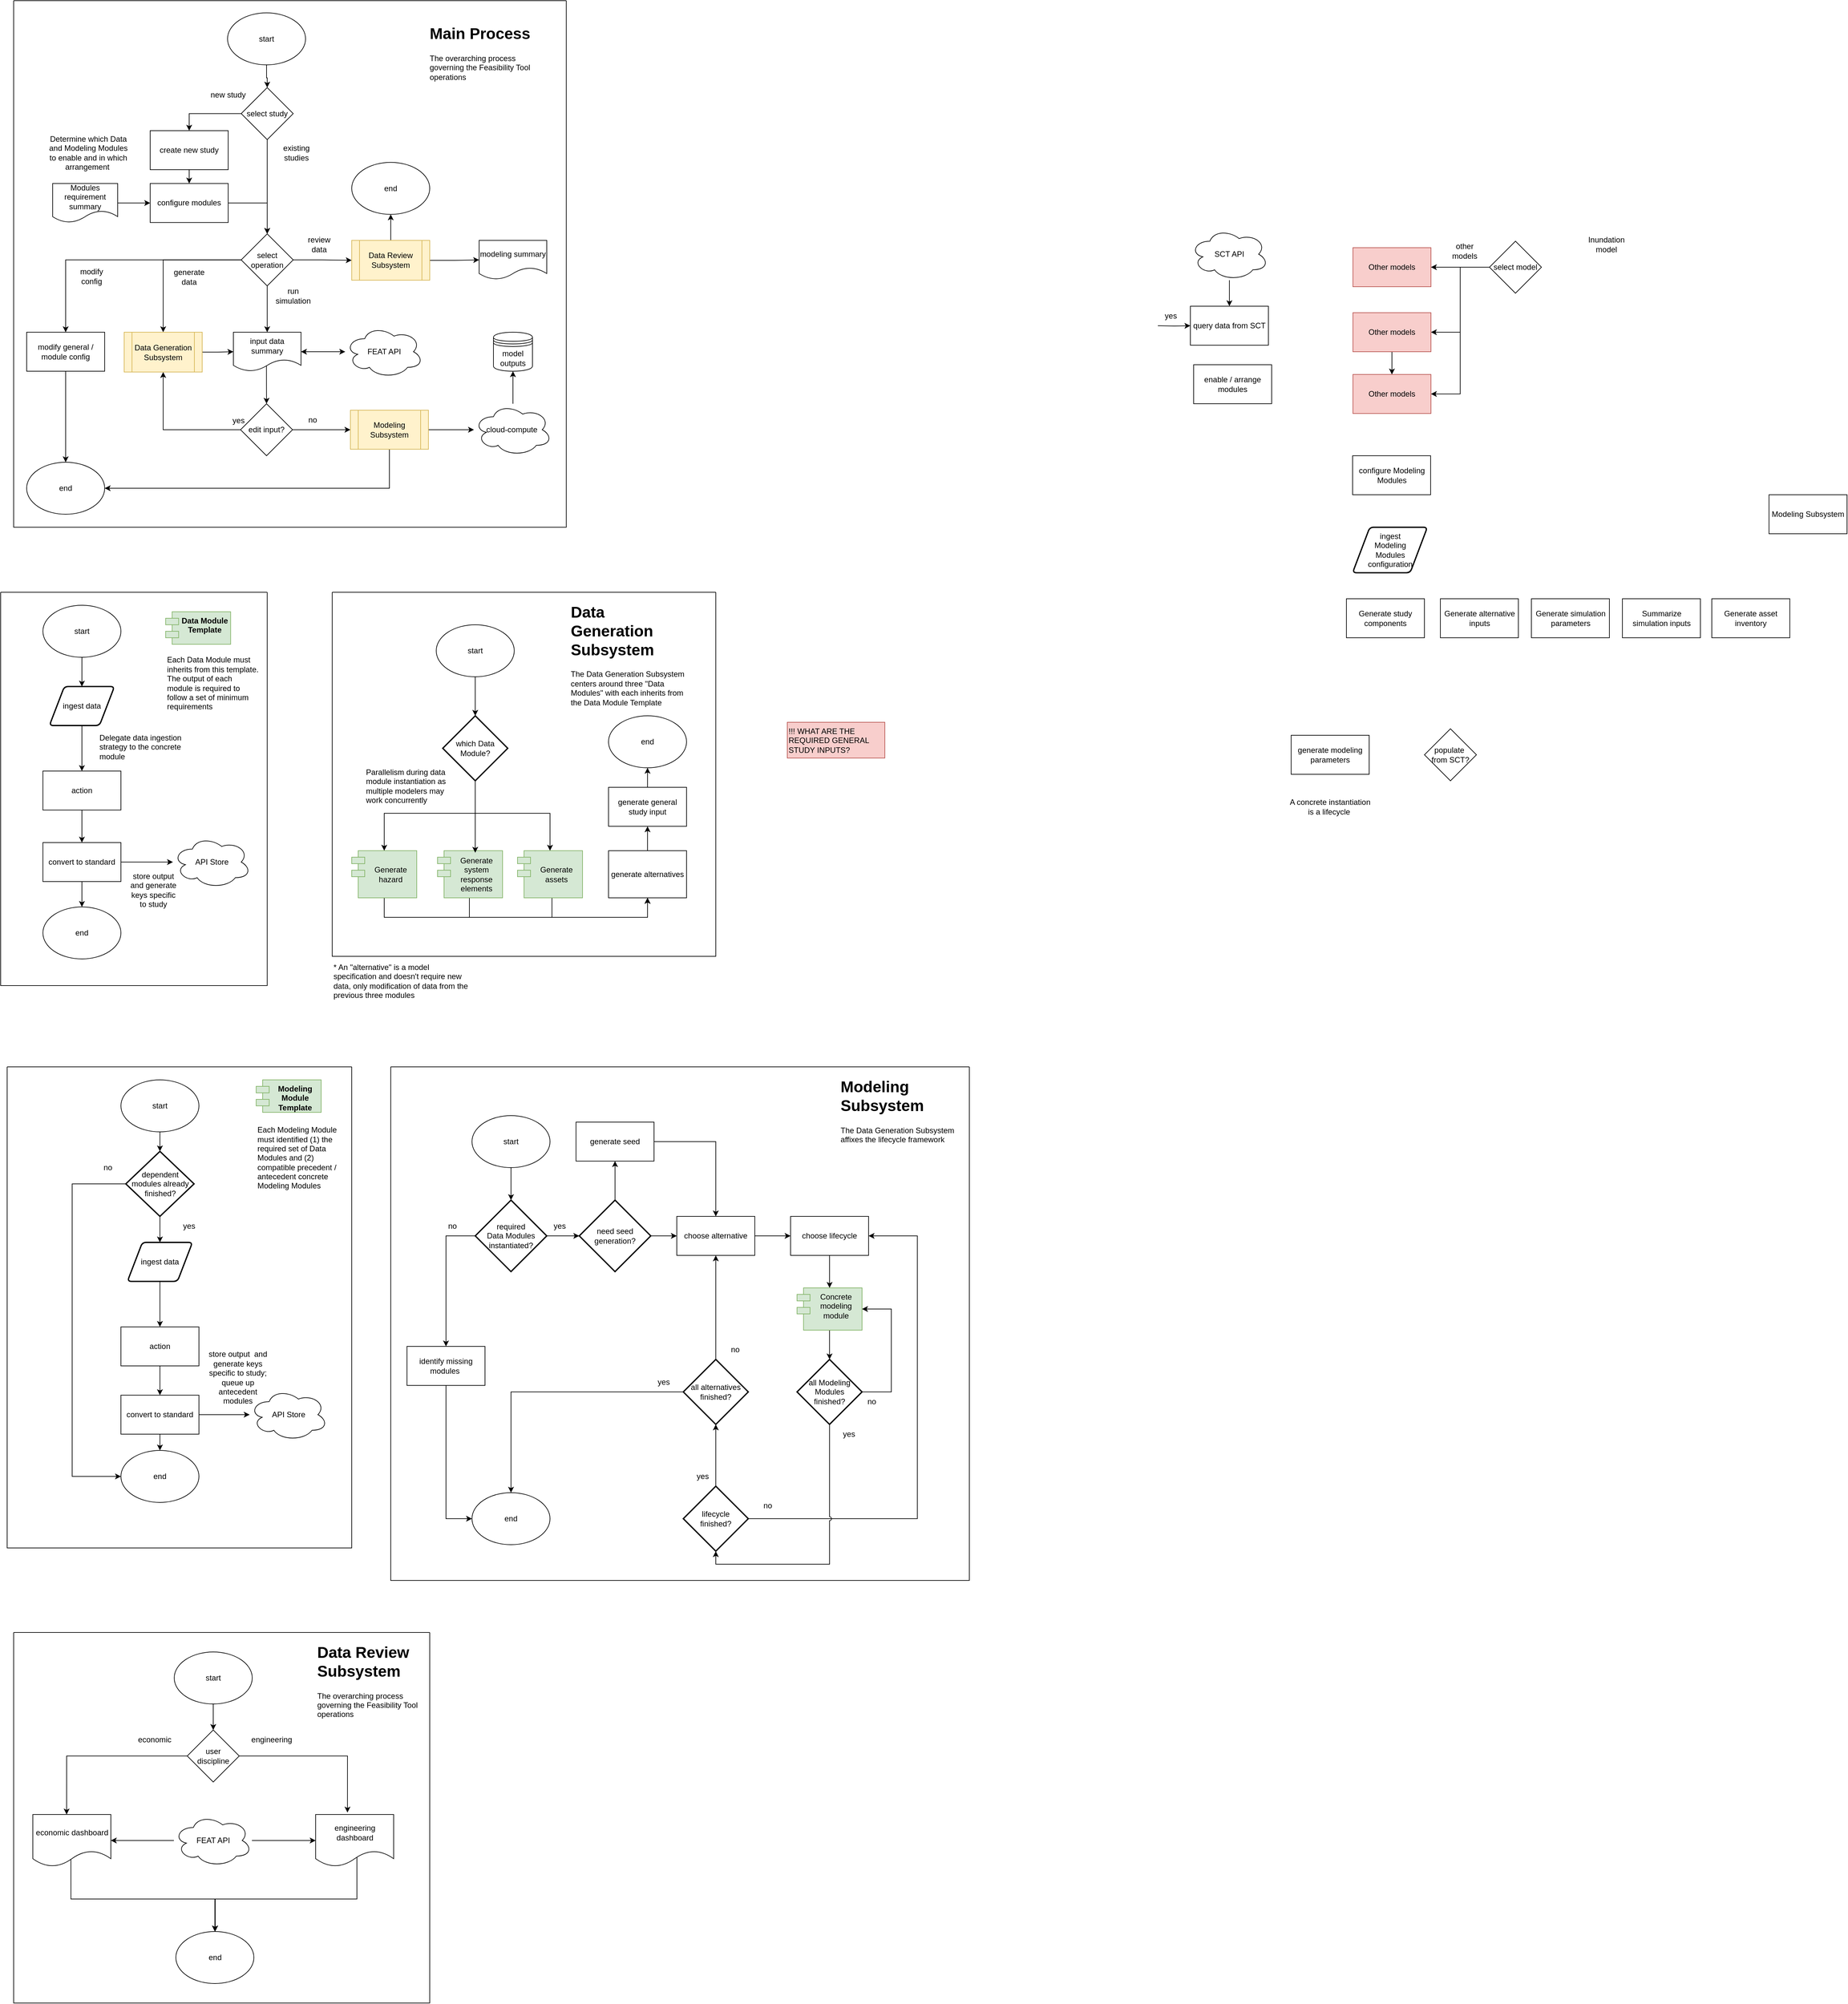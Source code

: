 <mxfile version="26.0.14" pages="3">
  <diagram name="main" id="qRDFToGieXWFHNiyiY_J">
    <mxGraphModel dx="3157" dy="1937" grid="1" gridSize="10" guides="1" tooltips="1" connect="1" arrows="1" fold="1" page="1" pageScale="1" pageWidth="850" pageHeight="1100" math="0" shadow="0">
      <root>
        <mxCell id="0" />
        <mxCell id="1" parent="0" />
        <mxCell id="PQ4RPiRYlV6zUMraTzQ3-141" value="" style="edgeStyle=orthogonalEdgeStyle;rounded=0;orthogonalLoop=1;jettySize=auto;html=1;" parent="1" edge="1">
          <mxGeometry relative="1" as="geometry">
            <mxPoint x="102" y="600" as="targetPoint" />
          </mxGeometry>
        </mxCell>
        <mxCell id="PQ4RPiRYlV6zUMraTzQ3-142" style="edgeStyle=orthogonalEdgeStyle;rounded=0;orthogonalLoop=1;jettySize=auto;html=1;entryX=0.5;entryY=0;entryDx=0;entryDy=0;" parent="1" edge="1">
          <mxGeometry relative="1" as="geometry">
            <mxPoint x="260" y="740" as="targetPoint" />
          </mxGeometry>
        </mxCell>
        <mxCell id="PQ4RPiRYlV6zUMraTzQ3-54" style="edgeStyle=orthogonalEdgeStyle;rounded=0;orthogonalLoop=1;jettySize=auto;html=1;entryX=0;entryY=0.5;entryDx=0;entryDy=0;" parent="1" edge="1">
          <mxGeometry relative="1" as="geometry">
            <mxPoint x="340" y="770" as="targetPoint" />
          </mxGeometry>
        </mxCell>
        <mxCell id="PQ4RPiRYlV6zUMraTzQ3-60" style="edgeStyle=orthogonalEdgeStyle;rounded=0;orthogonalLoop=1;jettySize=auto;html=1;entryX=0;entryY=0.5;entryDx=0;entryDy=0;" parent="1" edge="1">
          <mxGeometry relative="1" as="geometry">
            <mxPoint x="500" y="770" as="targetPoint" />
          </mxGeometry>
        </mxCell>
        <mxCell id="PQ4RPiRYlV6zUMraTzQ3-73" style="edgeStyle=orthogonalEdgeStyle;rounded=0;orthogonalLoop=1;jettySize=auto;html=1;entryX=0;entryY=0.5;entryDx=0;entryDy=0;" parent="1" edge="1">
          <mxGeometry relative="1" as="geometry">
            <mxPoint x="640" y="770" as="targetPoint" />
          </mxGeometry>
        </mxCell>
        <mxCell id="PQ4RPiRYlV6zUMraTzQ3-62" value="Other models" style="rounded=0;whiteSpace=wrap;html=1;fillColor=#f8cecc;strokeColor=#b85450;" parent="1" vertex="1">
          <mxGeometry x="410" y="-340" width="120" height="60" as="geometry" />
        </mxCell>
        <mxCell id="PQ4RPiRYlV6zUMraTzQ3-81" value="Generate asset inventory" style="rounded=0;whiteSpace=wrap;html=1;" parent="1" vertex="1">
          <mxGeometry x="962" y="200" width="120" height="60" as="geometry" />
        </mxCell>
        <mxCell id="PQ4RPiRYlV6zUMraTzQ3-83" value="Modeling Subsystem" style="rounded=0;whiteSpace=wrap;html=1;" parent="1" vertex="1">
          <mxGeometry x="1050" y="40" width="120" height="60" as="geometry" />
        </mxCell>
        <mxCell id="PQ4RPiRYlV6zUMraTzQ3-107" style="edgeStyle=orthogonalEdgeStyle;rounded=0;orthogonalLoop=1;jettySize=auto;html=1;entryX=0.5;entryY=1;entryDx=0;entryDy=0;" parent="1" edge="1">
          <mxGeometry relative="1" as="geometry">
            <mxPoint x="100" y="730" as="sourcePoint" />
          </mxGeometry>
        </mxCell>
        <mxCell id="PQ4RPiRYlV6zUMraTzQ3-108" style="edgeStyle=orthogonalEdgeStyle;rounded=0;orthogonalLoop=1;jettySize=auto;html=1;" parent="1" edge="1">
          <mxGeometry relative="1" as="geometry">
            <mxPoint x="200" y="770" as="targetPoint" />
          </mxGeometry>
        </mxCell>
        <mxCell id="PQ4RPiRYlV6zUMraTzQ3-112" value="Generate study components" style="rounded=0;whiteSpace=wrap;html=1;" parent="1" vertex="1">
          <mxGeometry x="400" y="200" width="120" height="60" as="geometry" />
        </mxCell>
        <mxCell id="PQ4RPiRYlV6zUMraTzQ3-114" value="Generate alternative inputs" style="rounded=0;whiteSpace=wrap;html=1;" parent="1" vertex="1">
          <mxGeometry x="544.5" y="200" width="120" height="60" as="geometry" />
        </mxCell>
        <mxCell id="PQ4RPiRYlV6zUMraTzQ3-115" value="Generate simulation parameters" style="rounded=0;whiteSpace=wrap;html=1;" parent="1" vertex="1">
          <mxGeometry x="684.5" y="200" width="120" height="60" as="geometry" />
        </mxCell>
        <mxCell id="PQ4RPiRYlV6zUMraTzQ3-116" value="Summarize simulation inputs" style="rounded=0;whiteSpace=wrap;html=1;" parent="1" vertex="1">
          <mxGeometry x="824.5" y="200" width="120" height="60" as="geometry" />
        </mxCell>
        <mxCell id="PQ4RPiRYlV6zUMraTzQ3-120" value="" style="edgeStyle=orthogonalEdgeStyle;rounded=0;orthogonalLoop=1;jettySize=auto;html=1;" parent="1" source="PQ4RPiRYlV6zUMraTzQ3-117" target="PQ4RPiRYlV6zUMraTzQ3-62" edge="1">
          <mxGeometry relative="1" as="geometry" />
        </mxCell>
        <mxCell id="98Wi79xMPndo4PKG9-Y--6" style="edgeStyle=orthogonalEdgeStyle;rounded=0;orthogonalLoop=1;jettySize=auto;html=1;entryX=1;entryY=0.5;entryDx=0;entryDy=0;" parent="1" source="PQ4RPiRYlV6zUMraTzQ3-117" target="98Wi79xMPndo4PKG9-Y--5" edge="1">
          <mxGeometry relative="1" as="geometry" />
        </mxCell>
        <mxCell id="98Wi79xMPndo4PKG9-Y--8" style="edgeStyle=orthogonalEdgeStyle;rounded=0;orthogonalLoop=1;jettySize=auto;html=1;entryX=1;entryY=0.5;entryDx=0;entryDy=0;" parent="1" source="PQ4RPiRYlV6zUMraTzQ3-117" target="98Wi79xMPndo4PKG9-Y--7" edge="1">
          <mxGeometry relative="1" as="geometry" />
        </mxCell>
        <mxCell id="PQ4RPiRYlV6zUMraTzQ3-117" value="select model" style="rhombus;whiteSpace=wrap;html=1;" parent="1" vertex="1">
          <mxGeometry x="620" y="-350" width="80" height="80" as="geometry" />
        </mxCell>
        <mxCell id="PQ4RPiRYlV6zUMraTzQ3-122" value="Inundation model" style="text;html=1;align=center;verticalAlign=middle;whiteSpace=wrap;rounded=0;" parent="1" vertex="1">
          <mxGeometry x="770" y="-360" width="60" height="30" as="geometry" />
        </mxCell>
        <mxCell id="PQ4RPiRYlV6zUMraTzQ3-123" value="other models" style="text;html=1;align=center;verticalAlign=middle;whiteSpace=wrap;rounded=0;" parent="1" vertex="1">
          <mxGeometry x="552" y="-350" width="60" height="30" as="geometry" />
        </mxCell>
        <mxCell id="wG7Q8QUlYoH2plEu2OoV-85" style="edgeStyle=orthogonalEdgeStyle;rounded=0;orthogonalLoop=1;jettySize=auto;html=1;" parent="1" source="98Wi79xMPndo4PKG9-Y--5" target="98Wi79xMPndo4PKG9-Y--7" edge="1">
          <mxGeometry relative="1" as="geometry" />
        </mxCell>
        <mxCell id="98Wi79xMPndo4PKG9-Y--5" value="Other models" style="rounded=0;whiteSpace=wrap;html=1;fillColor=#f8cecc;strokeColor=#b85450;" parent="1" vertex="1">
          <mxGeometry x="410" y="-240" width="120" height="60" as="geometry" />
        </mxCell>
        <mxCell id="98Wi79xMPndo4PKG9-Y--7" value="Other models" style="rounded=0;whiteSpace=wrap;html=1;fillColor=#f8cecc;strokeColor=#b85450;" parent="1" vertex="1">
          <mxGeometry x="410" y="-145" width="120" height="60" as="geometry" />
        </mxCell>
        <mxCell id="wG7Q8QUlYoH2plEu2OoV-1" value="" style="swimlane;startSize=0;" parent="1" vertex="1">
          <mxGeometry x="-1670" y="190" width="410" height="605" as="geometry" />
        </mxCell>
        <mxCell id="-fWQIyGvg7Xg8wQxf-oc-30" value="" style="edgeStyle=orthogonalEdgeStyle;rounded=0;orthogonalLoop=1;jettySize=auto;html=1;" parent="wG7Q8QUlYoH2plEu2OoV-1" source="-fWQIyGvg7Xg8wQxf-oc-27" target="-fWQIyGvg7Xg8wQxf-oc-28" edge="1">
          <mxGeometry relative="1" as="geometry" />
        </mxCell>
        <mxCell id="-fWQIyGvg7Xg8wQxf-oc-27" value="action" style="rounded=0;whiteSpace=wrap;html=1;" parent="wG7Q8QUlYoH2plEu2OoV-1" vertex="1">
          <mxGeometry x="65" y="275" width="120" height="60" as="geometry" />
        </mxCell>
        <mxCell id="wG7Q8QUlYoH2plEu2OoV-5" value="" style="edgeStyle=orthogonalEdgeStyle;rounded=0;orthogonalLoop=1;jettySize=auto;html=1;" parent="wG7Q8QUlYoH2plEu2OoV-1" source="-fWQIyGvg7Xg8wQxf-oc-28" target="wG7Q8QUlYoH2plEu2OoV-4" edge="1">
          <mxGeometry relative="1" as="geometry" />
        </mxCell>
        <mxCell id="wG7Q8QUlYoH2plEu2OoV-17" value="" style="edgeStyle=orthogonalEdgeStyle;rounded=0;orthogonalLoop=1;jettySize=auto;html=1;startArrow=none;startFill=0;" parent="wG7Q8QUlYoH2plEu2OoV-1" source="-fWQIyGvg7Xg8wQxf-oc-28" target="wG7Q8QUlYoH2plEu2OoV-16" edge="1">
          <mxGeometry relative="1" as="geometry" />
        </mxCell>
        <mxCell id="-fWQIyGvg7Xg8wQxf-oc-28" value="convert to standard" style="rounded=0;whiteSpace=wrap;html=1;" parent="wG7Q8QUlYoH2plEu2OoV-1" vertex="1">
          <mxGeometry x="65" y="385" width="120" height="60" as="geometry" />
        </mxCell>
        <mxCell id="wG7Q8QUlYoH2plEu2OoV-14" value="" style="edgeStyle=orthogonalEdgeStyle;rounded=0;orthogonalLoop=1;jettySize=auto;html=1;" parent="wG7Q8QUlYoH2plEu2OoV-1" source="wG7Q8QUlYoH2plEu2OoV-2" target="wG7Q8QUlYoH2plEu2OoV-13" edge="1">
          <mxGeometry relative="1" as="geometry" />
        </mxCell>
        <mxCell id="wG7Q8QUlYoH2plEu2OoV-2" value="start" style="ellipse;whiteSpace=wrap;html=1;" parent="wG7Q8QUlYoH2plEu2OoV-1" vertex="1">
          <mxGeometry x="65" y="20" width="120" height="80" as="geometry" />
        </mxCell>
        <mxCell id="wG7Q8QUlYoH2plEu2OoV-4" value="end" style="ellipse;whiteSpace=wrap;html=1;" parent="wG7Q8QUlYoH2plEu2OoV-1" vertex="1">
          <mxGeometry x="65" y="484" width="120" height="80" as="geometry" />
        </mxCell>
        <mxCell id="wG7Q8QUlYoH2plEu2OoV-15" style="edgeStyle=orthogonalEdgeStyle;rounded=0;orthogonalLoop=1;jettySize=auto;html=1;entryX=0.5;entryY=0;entryDx=0;entryDy=0;" parent="wG7Q8QUlYoH2plEu2OoV-1" source="wG7Q8QUlYoH2plEu2OoV-13" target="-fWQIyGvg7Xg8wQxf-oc-27" edge="1">
          <mxGeometry relative="1" as="geometry" />
        </mxCell>
        <mxCell id="wG7Q8QUlYoH2plEu2OoV-13" value="ingest data" style="shape=parallelogram;html=1;strokeWidth=2;perimeter=parallelogramPerimeter;whiteSpace=wrap;rounded=1;arcSize=12;size=0.23;" parent="wG7Q8QUlYoH2plEu2OoV-1" vertex="1">
          <mxGeometry x="75" y="145" width="100" height="60" as="geometry" />
        </mxCell>
        <mxCell id="wG7Q8QUlYoH2plEu2OoV-16" value="API Store" style="ellipse;shape=cloud;whiteSpace=wrap;html=1;" parent="wG7Q8QUlYoH2plEu2OoV-1" vertex="1">
          <mxGeometry x="265" y="375" width="120" height="80" as="geometry" />
        </mxCell>
        <mxCell id="wG7Q8QUlYoH2plEu2OoV-22" value="Data Module Template" style="shape=module;align=left;spacingLeft=20;align=center;verticalAlign=top;whiteSpace=wrap;html=1;fontStyle=1;fillColor=#d5e8d4;strokeColor=#82b366;" parent="wG7Q8QUlYoH2plEu2OoV-1" vertex="1">
          <mxGeometry x="253.75" y="30" width="100" height="50" as="geometry" />
        </mxCell>
        <mxCell id="wG7Q8QUlYoH2plEu2OoV-31" value="Each Data Module must inherits from this template. The output of each module is required to follow a set of minimum requirements" style="text;html=1;align=left;verticalAlign=middle;whiteSpace=wrap;rounded=0;" parent="wG7Q8QUlYoH2plEu2OoV-1" vertex="1">
          <mxGeometry x="253.75" y="90" width="142.5" height="100" as="geometry" />
        </mxCell>
        <mxCell id="wG7Q8QUlYoH2plEu2OoV-38" value="store output and generate keys specific to study" style="text;html=1;align=center;verticalAlign=middle;whiteSpace=wrap;rounded=0;" parent="wG7Q8QUlYoH2plEu2OoV-1" vertex="1">
          <mxGeometry x="195" y="420" width="80" height="75" as="geometry" />
        </mxCell>
        <mxCell id="igHUlAx1EoBNNh3pSHyk-80" value="Delegate data ingestion strategy to the concrete module" style="text;html=1;align=left;verticalAlign=middle;whiteSpace=wrap;rounded=0;" parent="wG7Q8QUlYoH2plEu2OoV-1" vertex="1">
          <mxGeometry x="150" y="200" width="170" height="75" as="geometry" />
        </mxCell>
        <mxCell id="wG7Q8QUlYoH2plEu2OoV-23" value="" style="swimlane;startSize=0;" parent="1" vertex="1">
          <mxGeometry x="-1160" y="190" width="590" height="560" as="geometry" />
        </mxCell>
        <mxCell id="jp3aCGEwkOMF9N7P8e_z-12" style="edgeStyle=orthogonalEdgeStyle;rounded=0;orthogonalLoop=1;jettySize=auto;html=1;entryX=0.5;entryY=1;entryDx=0;entryDy=0;" parent="wG7Q8QUlYoH2plEu2OoV-23" source="wG7Q8QUlYoH2plEu2OoV-18" target="wG7Q8QUlYoH2plEu2OoV-87" edge="1">
          <mxGeometry relative="1" as="geometry">
            <Array as="points">
              <mxPoint x="80" y="500" />
              <mxPoint x="485" y="500" />
            </Array>
          </mxGeometry>
        </mxCell>
        <mxCell id="wG7Q8QUlYoH2plEu2OoV-18" value="Generate hazard" style="shape=module;align=left;spacingLeft=20;align=center;verticalAlign=middle;whiteSpace=wrap;html=1;fillColor=#d5e8d4;strokeColor=#82b366;" parent="wG7Q8QUlYoH2plEu2OoV-23" vertex="1">
          <mxGeometry x="30" y="397.5" width="100" height="72.5" as="geometry" />
        </mxCell>
        <mxCell id="jp3aCGEwkOMF9N7P8e_z-13" style="edgeStyle=orthogonalEdgeStyle;rounded=0;orthogonalLoop=1;jettySize=auto;html=1;entryX=0.5;entryY=1;entryDx=0;entryDy=0;" parent="wG7Q8QUlYoH2plEu2OoV-23" source="wG7Q8QUlYoH2plEu2OoV-19" target="wG7Q8QUlYoH2plEu2OoV-87" edge="1">
          <mxGeometry relative="1" as="geometry">
            <Array as="points">
              <mxPoint x="211" y="500" />
              <mxPoint x="485" y="500" />
            </Array>
          </mxGeometry>
        </mxCell>
        <mxCell id="wG7Q8QUlYoH2plEu2OoV-19" value="Generate system response elements" style="shape=module;align=left;spacingLeft=20;align=center;verticalAlign=middle;whiteSpace=wrap;html=1;fillColor=#d5e8d4;strokeColor=#82b366;" parent="wG7Q8QUlYoH2plEu2OoV-23" vertex="1">
          <mxGeometry x="162" y="397.5" width="100" height="72.5" as="geometry" />
        </mxCell>
        <mxCell id="jp3aCGEwkOMF9N7P8e_z-15" style="edgeStyle=orthogonalEdgeStyle;rounded=0;orthogonalLoop=1;jettySize=auto;html=1;entryX=0.5;entryY=1;entryDx=0;entryDy=0;" parent="wG7Q8QUlYoH2plEu2OoV-23" source="wG7Q8QUlYoH2plEu2OoV-20" target="wG7Q8QUlYoH2plEu2OoV-87" edge="1">
          <mxGeometry relative="1" as="geometry">
            <Array as="points">
              <mxPoint x="338" y="500" />
              <mxPoint x="485" y="500" />
            </Array>
          </mxGeometry>
        </mxCell>
        <mxCell id="wG7Q8QUlYoH2plEu2OoV-20" value="Generate assets" style="shape=module;align=left;spacingLeft=20;align=center;verticalAlign=middle;whiteSpace=wrap;html=1;fillColor=#d5e8d4;strokeColor=#82b366;" parent="wG7Q8QUlYoH2plEu2OoV-23" vertex="1">
          <mxGeometry x="285" y="397.5" width="100" height="72.5" as="geometry" />
        </mxCell>
        <mxCell id="igHUlAx1EoBNNh3pSHyk-79" value="" style="edgeStyle=orthogonalEdgeStyle;rounded=0;orthogonalLoop=1;jettySize=auto;html=1;" parent="wG7Q8QUlYoH2plEu2OoV-23" source="PQ4RPiRYlV6zUMraTzQ3-149" target="jp3aCGEwkOMF9N7P8e_z-2" edge="1">
          <mxGeometry relative="1" as="geometry" />
        </mxCell>
        <mxCell id="PQ4RPiRYlV6zUMraTzQ3-149" value="start" style="ellipse;whiteSpace=wrap;html=1;" parent="wG7Q8QUlYoH2plEu2OoV-23" vertex="1">
          <mxGeometry x="160" y="50" width="120" height="80" as="geometry" />
        </mxCell>
        <mxCell id="PQ4RPiRYlV6zUMraTzQ3-150" value="end" style="ellipse;whiteSpace=wrap;html=1;" parent="wG7Q8QUlYoH2plEu2OoV-23" vertex="1">
          <mxGeometry x="425" y="190" width="120" height="80" as="geometry" />
        </mxCell>
        <mxCell id="wG7Q8QUlYoH2plEu2OoV-29" value="&lt;h1 style=&quot;margin-top: 0px;&quot;&gt;Data Generation Subsystem&lt;/h1&gt;&lt;p&gt;The Data Generation Subsystem centers around three &quot;Data Modules&quot; with each inherits from the Data Module Template&amp;nbsp;&lt;/p&gt;" style="text;html=1;whiteSpace=wrap;overflow=hidden;rounded=0;" parent="wG7Q8QUlYoH2plEu2OoV-23" vertex="1">
          <mxGeometry x="365" y="10" width="180" height="180" as="geometry" />
        </mxCell>
        <mxCell id="wG7Q8QUlYoH2plEu2OoV-68" value="" style="edgeStyle=orthogonalEdgeStyle;rounded=0;orthogonalLoop=1;jettySize=auto;html=1;" parent="wG7Q8QUlYoH2plEu2OoV-23" source="wG7Q8QUlYoH2plEu2OoV-64" target="PQ4RPiRYlV6zUMraTzQ3-150" edge="1">
          <mxGeometry relative="1" as="geometry" />
        </mxCell>
        <mxCell id="wG7Q8QUlYoH2plEu2OoV-64" value="generate general study input" style="rounded=0;whiteSpace=wrap;html=1;" parent="wG7Q8QUlYoH2plEu2OoV-23" vertex="1">
          <mxGeometry x="425" y="300" width="120" height="60" as="geometry" />
        </mxCell>
        <mxCell id="wG7Q8QUlYoH2plEu2OoV-89" value="" style="edgeStyle=orthogonalEdgeStyle;rounded=0;orthogonalLoop=1;jettySize=auto;html=1;" parent="wG7Q8QUlYoH2plEu2OoV-23" source="wG7Q8QUlYoH2plEu2OoV-87" target="wG7Q8QUlYoH2plEu2OoV-64" edge="1">
          <mxGeometry relative="1" as="geometry" />
        </mxCell>
        <mxCell id="wG7Q8QUlYoH2plEu2OoV-87" value="generate alternatives" style="rounded=0;whiteSpace=wrap;html=1;verticalAlign=middle;" parent="wG7Q8QUlYoH2plEu2OoV-23" vertex="1">
          <mxGeometry x="425" y="397.5" width="120" height="72.5" as="geometry" />
        </mxCell>
        <mxCell id="jp3aCGEwkOMF9N7P8e_z-5" style="edgeStyle=orthogonalEdgeStyle;rounded=0;orthogonalLoop=1;jettySize=auto;html=1;" parent="wG7Q8QUlYoH2plEu2OoV-23" source="jp3aCGEwkOMF9N7P8e_z-2" target="wG7Q8QUlYoH2plEu2OoV-18" edge="1">
          <mxGeometry relative="1" as="geometry">
            <Array as="points">
              <mxPoint x="220" y="340" />
              <mxPoint x="80" y="340" />
            </Array>
          </mxGeometry>
        </mxCell>
        <mxCell id="jp3aCGEwkOMF9N7P8e_z-17" style="edgeStyle=orthogonalEdgeStyle;rounded=0;orthogonalLoop=1;jettySize=auto;html=1;" parent="wG7Q8QUlYoH2plEu2OoV-23" source="jp3aCGEwkOMF9N7P8e_z-2" target="wG7Q8QUlYoH2plEu2OoV-20" edge="1">
          <mxGeometry relative="1" as="geometry">
            <Array as="points">
              <mxPoint x="220" y="340" />
              <mxPoint x="335" y="340" />
            </Array>
          </mxGeometry>
        </mxCell>
        <mxCell id="jp3aCGEwkOMF9N7P8e_z-2" value="which Data Module?" style="strokeWidth=2;html=1;shape=mxgraph.flowchart.decision;whiteSpace=wrap;" parent="wG7Q8QUlYoH2plEu2OoV-23" vertex="1">
          <mxGeometry x="170" y="190" width="100" height="100" as="geometry" />
        </mxCell>
        <mxCell id="jp3aCGEwkOMF9N7P8e_z-7" style="edgeStyle=orthogonalEdgeStyle;rounded=0;orthogonalLoop=1;jettySize=auto;html=1;entryX=0.58;entryY=0.043;entryDx=0;entryDy=0;entryPerimeter=0;" parent="wG7Q8QUlYoH2plEu2OoV-23" source="jp3aCGEwkOMF9N7P8e_z-2" target="wG7Q8QUlYoH2plEu2OoV-19" edge="1">
          <mxGeometry relative="1" as="geometry" />
        </mxCell>
        <mxCell id="igHUlAx1EoBNNh3pSHyk-22" value="Parallelism during data module instantiation as multiple modelers may work concurrently&amp;nbsp;&amp;nbsp;" style="text;html=1;align=left;verticalAlign=middle;whiteSpace=wrap;rounded=0;" parent="wG7Q8QUlYoH2plEu2OoV-23" vertex="1">
          <mxGeometry x="50" y="270" width="150" height="55" as="geometry" />
        </mxCell>
        <mxCell id="wG7Q8QUlYoH2plEu2OoV-39" value="" style="swimlane;startSize=0;" parent="1" vertex="1">
          <mxGeometry x="-1070" y="920" width="890" height="790" as="geometry" />
        </mxCell>
        <mxCell id="igHUlAx1EoBNNh3pSHyk-92" value="" style="edgeStyle=orthogonalEdgeStyle;rounded=0;orthogonalLoop=1;jettySize=auto;html=1;" parent="wG7Q8QUlYoH2plEu2OoV-39" source="wG7Q8QUlYoH2plEu2OoV-49" target="igHUlAx1EoBNNh3pSHyk-91" edge="1">
          <mxGeometry relative="1" as="geometry" />
        </mxCell>
        <mxCell id="wG7Q8QUlYoH2plEu2OoV-49" value="start" style="ellipse;whiteSpace=wrap;html=1;" parent="wG7Q8QUlYoH2plEu2OoV-39" vertex="1">
          <mxGeometry x="125" y="75" width="120" height="80" as="geometry" />
        </mxCell>
        <mxCell id="wG7Q8QUlYoH2plEu2OoV-61" value="end" style="ellipse;whiteSpace=wrap;html=1;" parent="wG7Q8QUlYoH2plEu2OoV-39" vertex="1">
          <mxGeometry x="125" y="655" width="120" height="80" as="geometry" />
        </mxCell>
        <mxCell id="wG7Q8QUlYoH2plEu2OoV-62" value="&lt;h1 style=&quot;margin-top: 0px;&quot;&gt;Modeling Subsystem&lt;/h1&gt;&lt;p&gt;The Data Generation Subsystem affixes the lifecycle framework&lt;/p&gt;" style="text;html=1;whiteSpace=wrap;overflow=hidden;rounded=0;" parent="wG7Q8QUlYoH2plEu2OoV-39" vertex="1">
          <mxGeometry x="690" y="10" width="180" height="180" as="geometry" />
        </mxCell>
        <mxCell id="igHUlAx1EoBNNh3pSHyk-167" value="" style="edgeStyle=orthogonalEdgeStyle;rounded=0;orthogonalLoop=1;jettySize=auto;html=1;" parent="wG7Q8QUlYoH2plEu2OoV-39" source="igHUlAx1EoBNNh3pSHyk-91" target="igHUlAx1EoBNNh3pSHyk-129" edge="1">
          <mxGeometry relative="1" as="geometry" />
        </mxCell>
        <mxCell id="FHaKuYOC_YRoibZkxZGr-1" style="edgeStyle=orthogonalEdgeStyle;rounded=0;orthogonalLoop=1;jettySize=auto;html=1;exitX=0;exitY=0.5;exitDx=0;exitDy=0;exitPerimeter=0;" parent="wG7Q8QUlYoH2plEu2OoV-39" source="igHUlAx1EoBNNh3pSHyk-91" target="igHUlAx1EoBNNh3pSHyk-93" edge="1">
          <mxGeometry relative="1" as="geometry" />
        </mxCell>
        <mxCell id="igHUlAx1EoBNNh3pSHyk-91" value="required &lt;br&gt;Data Modules instantiated?" style="strokeWidth=2;html=1;shape=mxgraph.flowchart.decision;whiteSpace=wrap;" parent="wG7Q8QUlYoH2plEu2OoV-39" vertex="1">
          <mxGeometry x="130" y="205" width="110" height="110" as="geometry" />
        </mxCell>
        <mxCell id="igHUlAx1EoBNNh3pSHyk-174" style="edgeStyle=orthogonalEdgeStyle;rounded=0;orthogonalLoop=1;jettySize=auto;html=1;entryX=0;entryY=0.5;entryDx=0;entryDy=0;" parent="wG7Q8QUlYoH2plEu2OoV-39" source="igHUlAx1EoBNNh3pSHyk-93" target="wG7Q8QUlYoH2plEu2OoV-61" edge="1">
          <mxGeometry relative="1" as="geometry" />
        </mxCell>
        <mxCell id="igHUlAx1EoBNNh3pSHyk-93" value="identify missing modules&amp;nbsp;" style="rounded=0;whiteSpace=wrap;html=1;" parent="wG7Q8QUlYoH2plEu2OoV-39" vertex="1">
          <mxGeometry x="25" y="430" width="120" height="60" as="geometry" />
        </mxCell>
        <mxCell id="igHUlAx1EoBNNh3pSHyk-100" value="" style="edgeStyle=orthogonalEdgeStyle;rounded=0;orthogonalLoop=1;jettySize=auto;html=1;" parent="wG7Q8QUlYoH2plEu2OoV-39" source="igHUlAx1EoBNNh3pSHyk-97" target="igHUlAx1EoBNNh3pSHyk-99" edge="1">
          <mxGeometry relative="1" as="geometry" />
        </mxCell>
        <mxCell id="igHUlAx1EoBNNh3pSHyk-97" value="Concrete modeling module" style="shape=module;align=left;spacingLeft=20;align=center;verticalAlign=top;whiteSpace=wrap;html=1;fontStyle=0;fillColor=#d5e8d4;strokeColor=#82b366;" parent="wG7Q8QUlYoH2plEu2OoV-39" vertex="1">
          <mxGeometry x="624.95" y="340" width="100" height="65" as="geometry" />
        </mxCell>
        <mxCell id="igHUlAx1EoBNNh3pSHyk-184" style="edgeStyle=orthogonalEdgeStyle;rounded=0;orthogonalLoop=1;jettySize=auto;html=1;entryX=1;entryY=0.5;entryDx=0;entryDy=0;" parent="wG7Q8QUlYoH2plEu2OoV-39" source="igHUlAx1EoBNNh3pSHyk-99" target="igHUlAx1EoBNNh3pSHyk-97" edge="1">
          <mxGeometry relative="1" as="geometry">
            <Array as="points">
              <mxPoint x="770" y="500" />
              <mxPoint x="770" y="372" />
            </Array>
          </mxGeometry>
        </mxCell>
        <mxCell id="igHUlAx1EoBNNh3pSHyk-99" value="all Modeling Modules &lt;br&gt;finished?" style="strokeWidth=2;html=1;shape=mxgraph.flowchart.decision;whiteSpace=wrap;" parent="wG7Q8QUlYoH2plEu2OoV-39" vertex="1">
          <mxGeometry x="624.95" y="450" width="100" height="100" as="geometry" />
        </mxCell>
        <mxCell id="igHUlAx1EoBNNh3pSHyk-104" value="yes" style="text;html=1;align=center;verticalAlign=middle;whiteSpace=wrap;rounded=0;" parent="wG7Q8QUlYoH2plEu2OoV-39" vertex="1">
          <mxGeometry x="390" y="470" width="60" height="30" as="geometry" />
        </mxCell>
        <mxCell id="igHUlAx1EoBNNh3pSHyk-169" value="" style="edgeStyle=orthogonalEdgeStyle;rounded=0;orthogonalLoop=1;jettySize=auto;html=1;" parent="wG7Q8QUlYoH2plEu2OoV-39" source="igHUlAx1EoBNNh3pSHyk-129" target="igHUlAx1EoBNNh3pSHyk-156" edge="1">
          <mxGeometry relative="1" as="geometry" />
        </mxCell>
        <mxCell id="igHUlAx1EoBNNh3pSHyk-172" value="" style="edgeStyle=orthogonalEdgeStyle;rounded=0;orthogonalLoop=1;jettySize=auto;html=1;" parent="wG7Q8QUlYoH2plEu2OoV-39" source="igHUlAx1EoBNNh3pSHyk-129" target="igHUlAx1EoBNNh3pSHyk-133" edge="1">
          <mxGeometry relative="1" as="geometry" />
        </mxCell>
        <mxCell id="igHUlAx1EoBNNh3pSHyk-129" value="need seed generation?" style="strokeWidth=2;html=1;shape=mxgraph.flowchart.decision;whiteSpace=wrap;" parent="wG7Q8QUlYoH2plEu2OoV-39" vertex="1">
          <mxGeometry x="290" y="205" width="110" height="110" as="geometry" />
        </mxCell>
        <mxCell id="igHUlAx1EoBNNh3pSHyk-173" style="edgeStyle=orthogonalEdgeStyle;rounded=0;orthogonalLoop=1;jettySize=auto;html=1;" parent="wG7Q8QUlYoH2plEu2OoV-39" source="igHUlAx1EoBNNh3pSHyk-133" target="igHUlAx1EoBNNh3pSHyk-156" edge="1">
          <mxGeometry relative="1" as="geometry" />
        </mxCell>
        <mxCell id="igHUlAx1EoBNNh3pSHyk-133" value="generate seed" style="rounded=0;whiteSpace=wrap;html=1;" parent="wG7Q8QUlYoH2plEu2OoV-39" vertex="1">
          <mxGeometry x="285" y="85" width="120" height="60" as="geometry" />
        </mxCell>
        <mxCell id="igHUlAx1EoBNNh3pSHyk-170" value="" style="edgeStyle=orthogonalEdgeStyle;rounded=0;orthogonalLoop=1;jettySize=auto;html=1;" parent="wG7Q8QUlYoH2plEu2OoV-39" source="igHUlAx1EoBNNh3pSHyk-156" target="igHUlAx1EoBNNh3pSHyk-164" edge="1">
          <mxGeometry relative="1" as="geometry" />
        </mxCell>
        <mxCell id="igHUlAx1EoBNNh3pSHyk-156" value="choose alternative" style="rounded=0;whiteSpace=wrap;html=1;" parent="wG7Q8QUlYoH2plEu2OoV-39" vertex="1">
          <mxGeometry x="440" y="230" width="120" height="60" as="geometry" />
        </mxCell>
        <mxCell id="igHUlAx1EoBNNh3pSHyk-160" style="edgeStyle=orthogonalEdgeStyle;rounded=0;orthogonalLoop=1;jettySize=auto;html=1;entryX=0.5;entryY=1;entryDx=0;entryDy=0;" parent="wG7Q8QUlYoH2plEu2OoV-39" source="igHUlAx1EoBNNh3pSHyk-159" target="igHUlAx1EoBNNh3pSHyk-156" edge="1">
          <mxGeometry relative="1" as="geometry" />
        </mxCell>
        <mxCell id="igHUlAx1EoBNNh3pSHyk-162" value="" style="edgeStyle=orthogonalEdgeStyle;rounded=0;orthogonalLoop=1;jettySize=auto;html=1;" parent="wG7Q8QUlYoH2plEu2OoV-39" source="igHUlAx1EoBNNh3pSHyk-159" target="wG7Q8QUlYoH2plEu2OoV-61" edge="1">
          <mxGeometry relative="1" as="geometry" />
        </mxCell>
        <mxCell id="igHUlAx1EoBNNh3pSHyk-159" value="all alternatives&lt;br&gt;finished?" style="strokeWidth=2;html=1;shape=mxgraph.flowchart.decision;whiteSpace=wrap;" parent="wG7Q8QUlYoH2plEu2OoV-39" vertex="1">
          <mxGeometry x="450" y="450" width="100" height="100" as="geometry" />
        </mxCell>
        <mxCell id="igHUlAx1EoBNNh3pSHyk-161" value="no" style="text;html=1;align=center;verticalAlign=middle;whiteSpace=wrap;rounded=0;" parent="wG7Q8QUlYoH2plEu2OoV-39" vertex="1">
          <mxGeometry x="710" y="500" width="60" height="30" as="geometry" />
        </mxCell>
        <mxCell id="igHUlAx1EoBNNh3pSHyk-187" value="" style="edgeStyle=orthogonalEdgeStyle;rounded=0;orthogonalLoop=1;jettySize=auto;html=1;" parent="wG7Q8QUlYoH2plEu2OoV-39" source="igHUlAx1EoBNNh3pSHyk-164" target="igHUlAx1EoBNNh3pSHyk-97" edge="1">
          <mxGeometry relative="1" as="geometry" />
        </mxCell>
        <mxCell id="igHUlAx1EoBNNh3pSHyk-164" value="choose lifecycle" style="rounded=0;whiteSpace=wrap;html=1;" parent="wG7Q8QUlYoH2plEu2OoV-39" vertex="1">
          <mxGeometry x="615" y="230" width="120" height="60" as="geometry" />
        </mxCell>
        <mxCell id="igHUlAx1EoBNNh3pSHyk-176" style="edgeStyle=orthogonalEdgeStyle;rounded=0;orthogonalLoop=1;jettySize=auto;html=1;entryX=1;entryY=0.5;entryDx=0;entryDy=0;" parent="wG7Q8QUlYoH2plEu2OoV-39" source="igHUlAx1EoBNNh3pSHyk-175" target="igHUlAx1EoBNNh3pSHyk-164" edge="1">
          <mxGeometry relative="1" as="geometry">
            <Array as="points">
              <mxPoint x="810" y="695" />
              <mxPoint x="810" y="260" />
            </Array>
          </mxGeometry>
        </mxCell>
        <mxCell id="igHUlAx1EoBNNh3pSHyk-182" value="" style="edgeStyle=orthogonalEdgeStyle;rounded=0;orthogonalLoop=1;jettySize=auto;html=1;" parent="wG7Q8QUlYoH2plEu2OoV-39" source="igHUlAx1EoBNNh3pSHyk-175" target="igHUlAx1EoBNNh3pSHyk-159" edge="1">
          <mxGeometry relative="1" as="geometry" />
        </mxCell>
        <mxCell id="igHUlAx1EoBNNh3pSHyk-175" value="lifecycle&lt;br&gt;finished?" style="strokeWidth=2;html=1;shape=mxgraph.flowchart.decision;whiteSpace=wrap;" parent="wG7Q8QUlYoH2plEu2OoV-39" vertex="1">
          <mxGeometry x="450" y="645" width="100" height="100" as="geometry" />
        </mxCell>
        <mxCell id="igHUlAx1EoBNNh3pSHyk-178" value="yes" style="text;html=1;align=center;verticalAlign=middle;whiteSpace=wrap;rounded=0;" parent="wG7Q8QUlYoH2plEu2OoV-39" vertex="1">
          <mxGeometry x="450" y="615" width="60" height="30" as="geometry" />
        </mxCell>
        <mxCell id="igHUlAx1EoBNNh3pSHyk-185" style="edgeStyle=orthogonalEdgeStyle;rounded=0;orthogonalLoop=1;jettySize=auto;html=1;entryX=0.5;entryY=1;entryDx=0;entryDy=0;entryPerimeter=0;jumpStyle=arc;" parent="wG7Q8QUlYoH2plEu2OoV-39" source="igHUlAx1EoBNNh3pSHyk-99" target="igHUlAx1EoBNNh3pSHyk-175" edge="1">
          <mxGeometry relative="1" as="geometry">
            <Array as="points">
              <mxPoint x="675" y="765" />
              <mxPoint x="500" y="765" />
            </Array>
          </mxGeometry>
        </mxCell>
        <mxCell id="igHUlAx1EoBNNh3pSHyk-186" value="yes" style="text;html=1;align=center;verticalAlign=middle;whiteSpace=wrap;rounded=0;" parent="wG7Q8QUlYoH2plEu2OoV-39" vertex="1">
          <mxGeometry x="675" y="550" width="60" height="30" as="geometry" />
        </mxCell>
        <mxCell id="FHaKuYOC_YRoibZkxZGr-3" value="yes" style="text;html=1;align=center;verticalAlign=middle;whiteSpace=wrap;rounded=0;" parent="wG7Q8QUlYoH2plEu2OoV-39" vertex="1">
          <mxGeometry x="230" y="230" width="60" height="30" as="geometry" />
        </mxCell>
        <mxCell id="FHaKuYOC_YRoibZkxZGr-4" value="no" style="text;html=1;align=center;verticalAlign=middle;whiteSpace=wrap;rounded=0;" parent="wG7Q8QUlYoH2plEu2OoV-39" vertex="1">
          <mxGeometry x="65" y="230" width="60" height="30" as="geometry" />
        </mxCell>
        <mxCell id="FHaKuYOC_YRoibZkxZGr-5" value="no" style="text;html=1;align=center;verticalAlign=middle;whiteSpace=wrap;rounded=0;" parent="wG7Q8QUlYoH2plEu2OoV-39" vertex="1">
          <mxGeometry x="500" y="420" width="60" height="30" as="geometry" />
        </mxCell>
        <mxCell id="FHaKuYOC_YRoibZkxZGr-6" value="no" style="text;html=1;align=center;verticalAlign=middle;whiteSpace=wrap;rounded=0;" parent="wG7Q8QUlYoH2plEu2OoV-39" vertex="1">
          <mxGeometry x="550" y="660" width="60" height="30" as="geometry" />
        </mxCell>
        <mxCell id="wG7Q8QUlYoH2plEu2OoV-70" value="" style="swimlane;startSize=0;" parent="1" vertex="1">
          <mxGeometry x="-1660" y="920" width="530" height="740" as="geometry" />
        </mxCell>
        <mxCell id="wG7Q8QUlYoH2plEu2OoV-71" value="" style="edgeStyle=orthogonalEdgeStyle;rounded=0;orthogonalLoop=1;jettySize=auto;html=1;" parent="wG7Q8QUlYoH2plEu2OoV-70" source="wG7Q8QUlYoH2plEu2OoV-72" target="wG7Q8QUlYoH2plEu2OoV-75" edge="1">
          <mxGeometry relative="1" as="geometry" />
        </mxCell>
        <mxCell id="wG7Q8QUlYoH2plEu2OoV-72" value="action" style="rounded=0;whiteSpace=wrap;html=1;" parent="wG7Q8QUlYoH2plEu2OoV-70" vertex="1">
          <mxGeometry x="175" y="400" width="120" height="60" as="geometry" />
        </mxCell>
        <mxCell id="wG7Q8QUlYoH2plEu2OoV-73" value="" style="edgeStyle=orthogonalEdgeStyle;rounded=0;orthogonalLoop=1;jettySize=auto;html=1;" parent="wG7Q8QUlYoH2plEu2OoV-70" source="wG7Q8QUlYoH2plEu2OoV-75" target="wG7Q8QUlYoH2plEu2OoV-78" edge="1">
          <mxGeometry relative="1" as="geometry" />
        </mxCell>
        <mxCell id="wG7Q8QUlYoH2plEu2OoV-75" value="convert to standard" style="rounded=0;whiteSpace=wrap;html=1;" parent="wG7Q8QUlYoH2plEu2OoV-70" vertex="1">
          <mxGeometry x="175" y="505" width="120" height="60" as="geometry" />
        </mxCell>
        <mxCell id="igHUlAx1EoBNNh3pSHyk-119" value="" style="edgeStyle=orthogonalEdgeStyle;rounded=0;orthogonalLoop=1;jettySize=auto;html=1;" parent="wG7Q8QUlYoH2plEu2OoV-70" source="wG7Q8QUlYoH2plEu2OoV-77" target="igHUlAx1EoBNNh3pSHyk-9" edge="1">
          <mxGeometry relative="1" as="geometry" />
        </mxCell>
        <mxCell id="wG7Q8QUlYoH2plEu2OoV-77" value="start" style="ellipse;whiteSpace=wrap;html=1;" parent="wG7Q8QUlYoH2plEu2OoV-70" vertex="1">
          <mxGeometry x="175" y="20" width="120" height="80" as="geometry" />
        </mxCell>
        <mxCell id="wG7Q8QUlYoH2plEu2OoV-78" value="end" style="ellipse;whiteSpace=wrap;html=1;" parent="wG7Q8QUlYoH2plEu2OoV-70" vertex="1">
          <mxGeometry x="175" y="590" width="120" height="80" as="geometry" />
        </mxCell>
        <mxCell id="igHUlAx1EoBNNh3pSHyk-20" value="" style="edgeStyle=orthogonalEdgeStyle;rounded=0;orthogonalLoop=1;jettySize=auto;html=1;" parent="wG7Q8QUlYoH2plEu2OoV-70" source="wG7Q8QUlYoH2plEu2OoV-80" target="wG7Q8QUlYoH2plEu2OoV-72" edge="1">
          <mxGeometry relative="1" as="geometry" />
        </mxCell>
        <mxCell id="wG7Q8QUlYoH2plEu2OoV-80" value="ingest data" style="shape=parallelogram;html=1;strokeWidth=2;perimeter=parallelogramPerimeter;whiteSpace=wrap;rounded=1;arcSize=12;size=0.23;" parent="wG7Q8QUlYoH2plEu2OoV-70" vertex="1">
          <mxGeometry x="185" y="270" width="100" height="60" as="geometry" />
        </mxCell>
        <mxCell id="wG7Q8QUlYoH2plEu2OoV-82" value="Modeling Module Template" style="shape=module;align=left;spacingLeft=20;align=center;verticalAlign=top;whiteSpace=wrap;html=1;fontStyle=1;fillColor=#d5e8d4;strokeColor=#82b366;" parent="wG7Q8QUlYoH2plEu2OoV-70" vertex="1">
          <mxGeometry x="383" y="20" width="100" height="50" as="geometry" />
        </mxCell>
        <mxCell id="wG7Q8QUlYoH2plEu2OoV-83" value="Each Modeling Module must identified (1) the required set of Data Modules and (2) compatible precedent / antecedent concrete Modeling Modules" style="text;html=1;align=left;verticalAlign=middle;whiteSpace=wrap;rounded=0;" parent="wG7Q8QUlYoH2plEu2OoV-70" vertex="1">
          <mxGeometry x="383" y="90" width="142.5" height="100" as="geometry" />
        </mxCell>
        <mxCell id="igHUlAx1EoBNNh3pSHyk-12" style="edgeStyle=orthogonalEdgeStyle;rounded=0;orthogonalLoop=1;jettySize=auto;html=1;entryX=0;entryY=0.5;entryDx=0;entryDy=0;" parent="wG7Q8QUlYoH2plEu2OoV-70" source="igHUlAx1EoBNNh3pSHyk-9" target="wG7Q8QUlYoH2plEu2OoV-78" edge="1">
          <mxGeometry relative="1" as="geometry">
            <mxPoint x="80.0" y="415.0" as="targetPoint" />
            <Array as="points">
              <mxPoint x="100" y="180" />
              <mxPoint x="100" y="630" />
            </Array>
          </mxGeometry>
        </mxCell>
        <mxCell id="igHUlAx1EoBNNh3pSHyk-15" value="" style="edgeStyle=orthogonalEdgeStyle;rounded=0;orthogonalLoop=1;jettySize=auto;html=1;" parent="wG7Q8QUlYoH2plEu2OoV-70" source="igHUlAx1EoBNNh3pSHyk-9" target="wG7Q8QUlYoH2plEu2OoV-80" edge="1">
          <mxGeometry relative="1" as="geometry" />
        </mxCell>
        <mxCell id="igHUlAx1EoBNNh3pSHyk-9" value="dependent&lt;br&gt;modules already finished?" style="strokeWidth=2;html=1;shape=mxgraph.flowchart.decision;whiteSpace=wrap;" parent="wG7Q8QUlYoH2plEu2OoV-70" vertex="1">
          <mxGeometry x="182.5" y="130" width="105" height="100" as="geometry" />
        </mxCell>
        <mxCell id="igHUlAx1EoBNNh3pSHyk-18" value="no" style="text;html=1;align=center;verticalAlign=middle;whiteSpace=wrap;rounded=0;" parent="wG7Q8QUlYoH2plEu2OoV-70" vertex="1">
          <mxGeometry x="125" y="140" width="60" height="30" as="geometry" />
        </mxCell>
        <mxCell id="igHUlAx1EoBNNh3pSHyk-19" value="yes" style="text;html=1;align=center;verticalAlign=middle;whiteSpace=wrap;rounded=0;" parent="wG7Q8QUlYoH2plEu2OoV-70" vertex="1">
          <mxGeometry x="250" y="230" width="60" height="30" as="geometry" />
        </mxCell>
        <mxCell id="igHUlAx1EoBNNh3pSHyk-21" value="" style="edgeStyle=orthogonalEdgeStyle;rounded=0;orthogonalLoop=1;jettySize=auto;html=1;startArrow=none;startFill=0;" parent="wG7Q8QUlYoH2plEu2OoV-70" source="wG7Q8QUlYoH2plEu2OoV-75" target="igHUlAx1EoBNNh3pSHyk-126" edge="1">
          <mxGeometry relative="1" as="geometry">
            <mxPoint x="-1505" y="1445" as="sourcePoint" />
            <mxPoint x="420" y="340" as="targetPoint" />
          </mxGeometry>
        </mxCell>
        <mxCell id="igHUlAx1EoBNNh3pSHyk-126" value="API Store" style="ellipse;shape=cloud;whiteSpace=wrap;html=1;" parent="wG7Q8QUlYoH2plEu2OoV-70" vertex="1">
          <mxGeometry x="373" y="495" width="120" height="80" as="geometry" />
        </mxCell>
        <mxCell id="igHUlAx1EoBNNh3pSHyk-179" value="store output&amp;nbsp; and generate keys specific to study; queue up antecedent modules" style="text;html=1;align=center;verticalAlign=middle;whiteSpace=wrap;rounded=0;" parent="wG7Q8QUlYoH2plEu2OoV-70" vertex="1">
          <mxGeometry x="300" y="440" width="110" height="75" as="geometry" />
        </mxCell>
        <mxCell id="wG7Q8QUlYoH2plEu2OoV-90" value="* An &quot;alternative&quot; is a model specification and doesn&#39;t require new data, only modification of data from the previous three modules&amp;nbsp;" style="text;html=1;align=left;verticalAlign=middle;whiteSpace=wrap;rounded=0;" parent="1" vertex="1">
          <mxGeometry x="-1160" y="760" width="210" height="55" as="geometry" />
        </mxCell>
        <mxCell id="igHUlAx1EoBNNh3pSHyk-6" value="" style="swimlane;startSize=0;" parent="1" vertex="1">
          <mxGeometry x="-1650" y="-720" width="850" height="810" as="geometry" />
        </mxCell>
        <mxCell id="igHUlAx1EoBNNh3pSHyk-154" value="" style="edgeStyle=orthogonalEdgeStyle;rounded=0;orthogonalLoop=1;jettySize=auto;html=1;entryX=0.5;entryY=0;entryDx=0;entryDy=0;" parent="igHUlAx1EoBNNh3pSHyk-6" source="PQ4RPiRYlV6zUMraTzQ3-18" target="PQ4RPiRYlV6zUMraTzQ3-30" edge="1">
          <mxGeometry relative="1" as="geometry" />
        </mxCell>
        <mxCell id="PQ4RPiRYlV6zUMraTzQ3-18" value="start" style="ellipse;whiteSpace=wrap;html=1;" parent="igHUlAx1EoBNNh3pSHyk-6" vertex="1">
          <mxGeometry x="329" y="18.75" width="120" height="80" as="geometry" />
        </mxCell>
        <mxCell id="1YbS6uMou_o2y9SLhwbq-5" style="edgeStyle=orthogonalEdgeStyle;rounded=0;orthogonalLoop=1;jettySize=auto;html=1;" parent="igHUlAx1EoBNNh3pSHyk-6" source="PQ4RPiRYlV6zUMraTzQ3-30" target="PQ4RPiRYlV6zUMraTzQ3-85" edge="1">
          <mxGeometry relative="1" as="geometry" />
        </mxCell>
        <mxCell id="PQ4RPiRYlV6zUMraTzQ3-30" value="select study" style="rhombus;whiteSpace=wrap;html=1;" parent="igHUlAx1EoBNNh3pSHyk-6" vertex="1">
          <mxGeometry x="350" y="133.75" width="80" height="80" as="geometry" />
        </mxCell>
        <mxCell id="PQ4RPiRYlV6zUMraTzQ3-34" value="new study" style="text;html=1;align=center;verticalAlign=middle;whiteSpace=wrap;rounded=0;" parent="igHUlAx1EoBNNh3pSHyk-6" vertex="1">
          <mxGeometry x="300" y="130" width="60" height="30" as="geometry" />
        </mxCell>
        <mxCell id="PQ4RPiRYlV6zUMraTzQ3-57" value="existing studies" style="text;html=1;align=center;verticalAlign=middle;whiteSpace=wrap;rounded=0;" parent="igHUlAx1EoBNNh3pSHyk-6" vertex="1">
          <mxGeometry x="404.5" y="218.75" width="60" height="30" as="geometry" />
        </mxCell>
        <mxCell id="PQ4RPiRYlV6zUMraTzQ3-69" style="edgeStyle=orthogonalEdgeStyle;rounded=0;orthogonalLoop=1;jettySize=auto;html=1;entryX=0.5;entryY=0;entryDx=0;entryDy=0;exitX=0.489;exitY=0.857;exitDx=0;exitDy=0;exitPerimeter=0;" parent="igHUlAx1EoBNNh3pSHyk-6" source="igHUlAx1EoBNNh3pSHyk-118" target="PQ4RPiRYlV6zUMraTzQ3-68" edge="1">
          <mxGeometry relative="1" as="geometry">
            <mxPoint x="390" y="570" as="sourcePoint" />
          </mxGeometry>
        </mxCell>
        <mxCell id="PQ4RPiRYlV6zUMraTzQ3-185" style="edgeStyle=orthogonalEdgeStyle;rounded=0;orthogonalLoop=1;jettySize=auto;html=1;" parent="igHUlAx1EoBNNh3pSHyk-6" source="PQ4RPiRYlV6zUMraTzQ3-68" target="igHUlAx1EoBNNh3pSHyk-73" edge="1">
          <mxGeometry relative="1" as="geometry">
            <mxPoint x="390" y="571.25" as="targetPoint" />
          </mxGeometry>
        </mxCell>
        <mxCell id="PQ4RPiRYlV6zUMraTzQ3-68" value="edit input?" style="rhombus;whiteSpace=wrap;html=1;" parent="igHUlAx1EoBNNh3pSHyk-6" vertex="1">
          <mxGeometry x="349" y="620" width="80" height="80" as="geometry" />
        </mxCell>
        <mxCell id="PQ4RPiRYlV6zUMraTzQ3-71" value="yes" style="text;html=1;align=center;verticalAlign=middle;whiteSpace=wrap;rounded=0;" parent="igHUlAx1EoBNNh3pSHyk-6" vertex="1">
          <mxGeometry x="315.5" y="631.25" width="60" height="30" as="geometry" />
        </mxCell>
        <mxCell id="PQ4RPiRYlV6zUMraTzQ3-77" style="edgeStyle=orthogonalEdgeStyle;rounded=0;orthogonalLoop=1;jettySize=auto;html=1;entryX=0;entryY=0.5;entryDx=0;entryDy=0;" parent="igHUlAx1EoBNNh3pSHyk-6" source="PQ4RPiRYlV6zUMraTzQ3-68" target="igHUlAx1EoBNNh3pSHyk-5" edge="1">
          <mxGeometry relative="1" as="geometry">
            <mxPoint x="486.04" y="670" as="targetPoint" />
          </mxGeometry>
        </mxCell>
        <mxCell id="PQ4RPiRYlV6zUMraTzQ3-78" value="model outputs" style="shape=datastore;whiteSpace=wrap;html=1;" parent="igHUlAx1EoBNNh3pSHyk-6" vertex="1">
          <mxGeometry x="738" y="510" width="60" height="60" as="geometry" />
        </mxCell>
        <mxCell id="PQ4RPiRYlV6zUMraTzQ3-80" value="no" style="text;html=1;align=center;verticalAlign=middle;whiteSpace=wrap;rounded=0;" parent="igHUlAx1EoBNNh3pSHyk-6" vertex="1">
          <mxGeometry x="430" y="630" width="60" height="30" as="geometry" />
        </mxCell>
        <mxCell id="PQ4RPiRYlV6zUMraTzQ3-97" style="edgeStyle=orthogonalEdgeStyle;rounded=0;orthogonalLoop=1;jettySize=auto;html=1;exitX=1;exitY=0.5;exitDx=0;exitDy=0;" parent="igHUlAx1EoBNNh3pSHyk-6" source="igHUlAx1EoBNNh3pSHyk-5" target="PQ4RPiRYlV6zUMraTzQ3-84" edge="1">
          <mxGeometry relative="1" as="geometry" />
        </mxCell>
        <mxCell id="PQ4RPiRYlV6zUMraTzQ3-99" style="edgeStyle=orthogonalEdgeStyle;rounded=0;orthogonalLoop=1;jettySize=auto;html=1;entryX=0.5;entryY=1;entryDx=0;entryDy=0;" parent="igHUlAx1EoBNNh3pSHyk-6" source="PQ4RPiRYlV6zUMraTzQ3-84" target="PQ4RPiRYlV6zUMraTzQ3-78" edge="1">
          <mxGeometry relative="1" as="geometry" />
        </mxCell>
        <mxCell id="PQ4RPiRYlV6zUMraTzQ3-84" value="cloud-compute&amp;nbsp;" style="ellipse;shape=cloud;whiteSpace=wrap;html=1;" parent="igHUlAx1EoBNNh3pSHyk-6" vertex="1">
          <mxGeometry x="708" y="620" width="120" height="80" as="geometry" />
        </mxCell>
        <mxCell id="PQ4RPiRYlV6zUMraTzQ3-88" style="edgeStyle=orthogonalEdgeStyle;rounded=0;orthogonalLoop=1;jettySize=auto;html=1;entryX=0.5;entryY=0;entryDx=0;entryDy=0;" parent="igHUlAx1EoBNNh3pSHyk-6" source="PQ4RPiRYlV6zUMraTzQ3-85" target="igHUlAx1EoBNNh3pSHyk-118" edge="1">
          <mxGeometry relative="1" as="geometry">
            <mxPoint x="390" y="510" as="targetPoint" />
          </mxGeometry>
        </mxCell>
        <mxCell id="PQ4RPiRYlV6zUMraTzQ3-95" style="edgeStyle=orthogonalEdgeStyle;rounded=0;orthogonalLoop=1;jettySize=auto;html=1;entryX=0;entryY=0.5;entryDx=0;entryDy=0;" parent="igHUlAx1EoBNNh3pSHyk-6" source="PQ4RPiRYlV6zUMraTzQ3-85" target="igHUlAx1EoBNNh3pSHyk-89" edge="1">
          <mxGeometry relative="1" as="geometry">
            <mxPoint x="540" y="398.75" as="targetPoint" />
          </mxGeometry>
        </mxCell>
        <mxCell id="igHUlAx1EoBNNh3pSHyk-71" style="edgeStyle=orthogonalEdgeStyle;rounded=0;orthogonalLoop=1;jettySize=auto;html=1;entryX=0.5;entryY=0;entryDx=0;entryDy=0;" parent="igHUlAx1EoBNNh3pSHyk-6" source="PQ4RPiRYlV6zUMraTzQ3-85" target="igHUlAx1EoBNNh3pSHyk-73" edge="1">
          <mxGeometry relative="1" as="geometry">
            <mxPoint x="220.0" y="511.25" as="targetPoint" />
          </mxGeometry>
        </mxCell>
        <mxCell id="igHUlAx1EoBNNh3pSHyk-109" style="edgeStyle=orthogonalEdgeStyle;rounded=0;orthogonalLoop=1;jettySize=auto;html=1;" parent="igHUlAx1EoBNNh3pSHyk-6" source="PQ4RPiRYlV6zUMraTzQ3-85" target="igHUlAx1EoBNNh3pSHyk-108" edge="1">
          <mxGeometry relative="1" as="geometry" />
        </mxCell>
        <mxCell id="PQ4RPiRYlV6zUMraTzQ3-85" value="select operation" style="rhombus;whiteSpace=wrap;html=1;" parent="igHUlAx1EoBNNh3pSHyk-6" vertex="1">
          <mxGeometry x="350" y="358.75" width="80" height="80" as="geometry" />
        </mxCell>
        <mxCell id="PQ4RPiRYlV6zUMraTzQ3-89" value="generate data" style="text;html=1;align=center;verticalAlign=middle;whiteSpace=wrap;rounded=0;" parent="igHUlAx1EoBNNh3pSHyk-6" vertex="1">
          <mxGeometry x="240" y="410" width="60" height="30" as="geometry" />
        </mxCell>
        <mxCell id="igHUlAx1EoBNNh3pSHyk-86" value="" style="edgeStyle=orthogonalEdgeStyle;rounded=0;orthogonalLoop=1;jettySize=auto;html=1;exitX=1;exitY=0.5;exitDx=0;exitDy=0;startArrow=classic;startFill=1;" parent="igHUlAx1EoBNNh3pSHyk-6" source="igHUlAx1EoBNNh3pSHyk-118" target="98Wi79xMPndo4PKG9-Y--34" edge="1">
          <mxGeometry relative="1" as="geometry">
            <mxPoint x="450" y="540" as="sourcePoint" />
          </mxGeometry>
        </mxCell>
        <mxCell id="PQ4RPiRYlV6zUMraTzQ3-93" value="modeling summary" style="shape=document;whiteSpace=wrap;html=1;boundedLbl=1;" parent="igHUlAx1EoBNNh3pSHyk-6" vertex="1">
          <mxGeometry x="716" y="368.75" width="104" height="60" as="geometry" />
        </mxCell>
        <mxCell id="PQ4RPiRYlV6zUMraTzQ3-96" value="review data" style="text;html=1;align=center;verticalAlign=middle;whiteSpace=wrap;rounded=0;" parent="igHUlAx1EoBNNh3pSHyk-6" vertex="1">
          <mxGeometry x="440" y="360" width="60" height="30" as="geometry" />
        </mxCell>
        <mxCell id="98Wi79xMPndo4PKG9-Y--34" value="FEAT API" style="ellipse;shape=cloud;whiteSpace=wrap;html=1;" parent="igHUlAx1EoBNNh3pSHyk-6" vertex="1">
          <mxGeometry x="510" y="500" width="120" height="80" as="geometry" />
        </mxCell>
        <mxCell id="igHUlAx1EoBNNh3pSHyk-113" style="edgeStyle=orthogonalEdgeStyle;rounded=0;orthogonalLoop=1;jettySize=auto;html=1;entryX=1;entryY=0.5;entryDx=0;entryDy=0;" parent="igHUlAx1EoBNNh3pSHyk-6" source="igHUlAx1EoBNNh3pSHyk-5" target="igHUlAx1EoBNNh3pSHyk-111" edge="1">
          <mxGeometry relative="1" as="geometry">
            <Array as="points">
              <mxPoint x="578" y="750" />
            </Array>
          </mxGeometry>
        </mxCell>
        <mxCell id="igHUlAx1EoBNNh3pSHyk-5" value="Modeling Subsystem" style="shape=process;whiteSpace=wrap;html=1;backgroundOutline=1;fillColor=#fff2cc;strokeColor=#d6b656;" parent="igHUlAx1EoBNNh3pSHyk-6" vertex="1">
          <mxGeometry x="518" y="630" width="120" height="60" as="geometry" />
        </mxCell>
        <mxCell id="igHUlAx1EoBNNh3pSHyk-7" value="&lt;h1 style=&quot;margin-top: 0px;&quot;&gt;Main Process&lt;/h1&gt;&lt;p&gt;The overarching process governing the Feasibility Tool operations&amp;nbsp;&lt;/p&gt;" style="text;html=1;whiteSpace=wrap;overflow=hidden;rounded=0;" parent="igHUlAx1EoBNNh3pSHyk-6" vertex="1">
          <mxGeometry x="638" y="30" width="180" height="180" as="geometry" />
        </mxCell>
        <mxCell id="igHUlAx1EoBNNh3pSHyk-85" value="" style="edgeStyle=orthogonalEdgeStyle;rounded=0;orthogonalLoop=1;jettySize=auto;html=1;entryX=0;entryY=0.5;entryDx=0;entryDy=0;" parent="igHUlAx1EoBNNh3pSHyk-6" source="igHUlAx1EoBNNh3pSHyk-73" target="igHUlAx1EoBNNh3pSHyk-118" edge="1">
          <mxGeometry relative="1" as="geometry">
            <mxPoint x="330" y="540.059" as="targetPoint" />
          </mxGeometry>
        </mxCell>
        <mxCell id="igHUlAx1EoBNNh3pSHyk-73" value="Data Generation Subsystem" style="shape=process;whiteSpace=wrap;html=1;backgroundOutline=1;fillColor=#fff2cc;strokeColor=#d6b656;" parent="igHUlAx1EoBNNh3pSHyk-6" vertex="1">
          <mxGeometry x="170" y="510" width="120" height="61.25" as="geometry" />
        </mxCell>
        <mxCell id="igHUlAx1EoBNNh3pSHyk-74" value="" style="edgeStyle=orthogonalEdgeStyle;rounded=0;orthogonalLoop=1;jettySize=auto;html=1;entryX=0.5;entryY=0;entryDx=0;entryDy=0;" parent="igHUlAx1EoBNNh3pSHyk-6" source="PQ4RPiRYlV6zUMraTzQ3-30" target="1YbS6uMou_o2y9SLhwbq-2" edge="1">
          <mxGeometry relative="1" as="geometry">
            <mxPoint x="-1130" y="-526" as="sourcePoint" />
            <mxPoint x="-1230" y="-476.25" as="targetPoint" />
          </mxGeometry>
        </mxCell>
        <mxCell id="igHUlAx1EoBNNh3pSHyk-76" value="" style="edgeStyle=orthogonalEdgeStyle;rounded=0;orthogonalLoop=1;jettySize=auto;html=1;" parent="igHUlAx1EoBNNh3pSHyk-6" source="1YbS6uMou_o2y9SLhwbq-2" target="igHUlAx1EoBNNh3pSHyk-75" edge="1">
          <mxGeometry relative="1" as="geometry" />
        </mxCell>
        <mxCell id="1YbS6uMou_o2y9SLhwbq-2" value="create new study" style="rounded=0;whiteSpace=wrap;html=1;" parent="igHUlAx1EoBNNh3pSHyk-6" vertex="1">
          <mxGeometry x="210" y="200" width="120" height="60" as="geometry" />
        </mxCell>
        <mxCell id="igHUlAx1EoBNNh3pSHyk-77" style="edgeStyle=orthogonalEdgeStyle;rounded=0;orthogonalLoop=1;jettySize=auto;html=1;" parent="igHUlAx1EoBNNh3pSHyk-6" source="igHUlAx1EoBNNh3pSHyk-75" target="PQ4RPiRYlV6zUMraTzQ3-85" edge="1">
          <mxGeometry relative="1" as="geometry" />
        </mxCell>
        <mxCell id="igHUlAx1EoBNNh3pSHyk-75" value="configure modules" style="rounded=0;whiteSpace=wrap;html=1;" parent="igHUlAx1EoBNNh3pSHyk-6" vertex="1">
          <mxGeometry x="210" y="281.25" width="120" height="60" as="geometry" />
        </mxCell>
        <mxCell id="igHUlAx1EoBNNh3pSHyk-81" value="Determine which Data and Modeling Modules to enable and in which arrangement&amp;nbsp;" style="text;html=1;align=center;verticalAlign=middle;whiteSpace=wrap;rounded=0;" parent="igHUlAx1EoBNNh3pSHyk-6" vertex="1">
          <mxGeometry x="50" y="201.87" width="130" height="63.75" as="geometry" />
        </mxCell>
        <mxCell id="igHUlAx1EoBNNh3pSHyk-83" value="" style="edgeStyle=orthogonalEdgeStyle;rounded=0;orthogonalLoop=1;jettySize=auto;html=1;" parent="igHUlAx1EoBNNh3pSHyk-6" source="igHUlAx1EoBNNh3pSHyk-82" target="igHUlAx1EoBNNh3pSHyk-75" edge="1">
          <mxGeometry relative="1" as="geometry" />
        </mxCell>
        <mxCell id="igHUlAx1EoBNNh3pSHyk-82" value="Modules requirement summary" style="shape=document;whiteSpace=wrap;html=1;boundedLbl=1;" parent="igHUlAx1EoBNNh3pSHyk-6" vertex="1">
          <mxGeometry x="60" y="281.25" width="100" height="60" as="geometry" />
        </mxCell>
        <mxCell id="igHUlAx1EoBNNh3pSHyk-84" value="run simulation" style="text;html=1;align=center;verticalAlign=middle;whiteSpace=wrap;rounded=0;" parent="igHUlAx1EoBNNh3pSHyk-6" vertex="1">
          <mxGeometry x="400" y="438.75" width="60" height="30" as="geometry" />
        </mxCell>
        <mxCell id="igHUlAx1EoBNNh3pSHyk-90" style="edgeStyle=orthogonalEdgeStyle;rounded=0;orthogonalLoop=1;jettySize=auto;html=1;" parent="igHUlAx1EoBNNh3pSHyk-6" source="igHUlAx1EoBNNh3pSHyk-89" target="PQ4RPiRYlV6zUMraTzQ3-93" edge="1">
          <mxGeometry relative="1" as="geometry" />
        </mxCell>
        <mxCell id="igHUlAx1EoBNNh3pSHyk-116" value="" style="edgeStyle=orthogonalEdgeStyle;rounded=0;orthogonalLoop=1;jettySize=auto;html=1;" parent="igHUlAx1EoBNNh3pSHyk-6" source="igHUlAx1EoBNNh3pSHyk-89" target="igHUlAx1EoBNNh3pSHyk-115" edge="1">
          <mxGeometry relative="1" as="geometry" />
        </mxCell>
        <mxCell id="igHUlAx1EoBNNh3pSHyk-89" value="Data Review Subsystem" style="shape=process;whiteSpace=wrap;html=1;backgroundOutline=1;fillColor=#fff2cc;strokeColor=#d6b656;" parent="igHUlAx1EoBNNh3pSHyk-6" vertex="1">
          <mxGeometry x="520" y="368.75" width="120" height="61.25" as="geometry" />
        </mxCell>
        <mxCell id="igHUlAx1EoBNNh3pSHyk-112" style="edgeStyle=orthogonalEdgeStyle;rounded=0;orthogonalLoop=1;jettySize=auto;html=1;" parent="igHUlAx1EoBNNh3pSHyk-6" source="igHUlAx1EoBNNh3pSHyk-108" target="igHUlAx1EoBNNh3pSHyk-111" edge="1">
          <mxGeometry relative="1" as="geometry" />
        </mxCell>
        <mxCell id="igHUlAx1EoBNNh3pSHyk-108" value="modify general / module config" style="rounded=0;whiteSpace=wrap;html=1;" parent="igHUlAx1EoBNNh3pSHyk-6" vertex="1">
          <mxGeometry x="20" y="510" width="120" height="60" as="geometry" />
        </mxCell>
        <mxCell id="igHUlAx1EoBNNh3pSHyk-110" value="modify config" style="text;html=1;align=center;verticalAlign=middle;whiteSpace=wrap;rounded=0;" parent="igHUlAx1EoBNNh3pSHyk-6" vertex="1">
          <mxGeometry x="90" y="408.75" width="60" height="30" as="geometry" />
        </mxCell>
        <mxCell id="igHUlAx1EoBNNh3pSHyk-111" value="end" style="ellipse;whiteSpace=wrap;html=1;" parent="igHUlAx1EoBNNh3pSHyk-6" vertex="1">
          <mxGeometry x="20" y="710" width="120" height="80" as="geometry" />
        </mxCell>
        <mxCell id="igHUlAx1EoBNNh3pSHyk-115" value="end" style="ellipse;whiteSpace=wrap;html=1;" parent="igHUlAx1EoBNNh3pSHyk-6" vertex="1">
          <mxGeometry x="520" y="248.75" width="120" height="80" as="geometry" />
        </mxCell>
        <mxCell id="igHUlAx1EoBNNh3pSHyk-118" value="input data summary" style="shape=document;whiteSpace=wrap;html=1;boundedLbl=1;" parent="igHUlAx1EoBNNh3pSHyk-6" vertex="1">
          <mxGeometry x="338" y="510" width="104" height="60" as="geometry" />
        </mxCell>
        <mxCell id="igHUlAx1EoBNNh3pSHyk-67" value="enable / arrange modules" style="rounded=0;whiteSpace=wrap;html=1;" parent="1" vertex="1">
          <mxGeometry x="165" y="-160" width="120" height="60" as="geometry" />
        </mxCell>
        <mxCell id="PQ4RPiRYlV6zUMraTzQ3-176" value="" style="edgeStyle=orthogonalEdgeStyle;rounded=0;orthogonalLoop=1;jettySize=auto;html=1;startArrow=classic;startFill=1;endArrow=none;endFill=0;" parent="1" source="PQ4RPiRYlV6zUMraTzQ3-152" target="PQ4RPiRYlV6zUMraTzQ3-159" edge="1">
          <mxGeometry relative="1" as="geometry" />
        </mxCell>
        <mxCell id="PQ4RPiRYlV6zUMraTzQ3-152" value="query data from SCT" style="rounded=0;whiteSpace=wrap;html=1;" parent="1" vertex="1">
          <mxGeometry x="160" y="-250" width="120" height="60" as="geometry" />
        </mxCell>
        <mxCell id="PQ4RPiRYlV6zUMraTzQ3-154" value="yes" style="text;html=1;align=center;verticalAlign=middle;whiteSpace=wrap;rounded=0;" parent="1" vertex="1">
          <mxGeometry x="100" y="-250" width="60" height="30" as="geometry" />
        </mxCell>
        <mxCell id="PQ4RPiRYlV6zUMraTzQ3-174" value="" style="edgeStyle=orthogonalEdgeStyle;rounded=0;orthogonalLoop=1;jettySize=auto;html=1;" parent="1" target="PQ4RPiRYlV6zUMraTzQ3-152" edge="1">
          <mxGeometry relative="1" as="geometry">
            <mxPoint x="110" y="-220" as="sourcePoint" />
          </mxGeometry>
        </mxCell>
        <mxCell id="PQ4RPiRYlV6zUMraTzQ3-158" value="populate&amp;nbsp;&lt;div&gt;from SCT?&lt;/div&gt;" style="rhombus;whiteSpace=wrap;html=1;" parent="1" vertex="1">
          <mxGeometry x="520" y="400" width="80" height="80" as="geometry" />
        </mxCell>
        <mxCell id="PQ4RPiRYlV6zUMraTzQ3-159" value="SCT API" style="ellipse;shape=cloud;whiteSpace=wrap;html=1;" parent="1" vertex="1">
          <mxGeometry x="160" y="-370" width="120" height="80" as="geometry" />
        </mxCell>
        <mxCell id="igHUlAx1EoBNNh3pSHyk-60" value="ingest &lt;br&gt;Modeling &lt;br&gt;Modules configuration" style="shape=parallelogram;html=1;strokeWidth=2;perimeter=parallelogramPerimeter;whiteSpace=wrap;rounded=1;arcSize=12;size=0.23;" parent="1" vertex="1">
          <mxGeometry x="409.5" y="90" width="115" height="70" as="geometry" />
        </mxCell>
        <mxCell id="igHUlAx1EoBNNh3pSHyk-59" value="configure Modeling Modules" style="rounded=0;whiteSpace=wrap;html=1;" parent="1" vertex="1">
          <mxGeometry x="409.5" y="-20" width="120" height="60" as="geometry" />
        </mxCell>
        <mxCell id="igHUlAx1EoBNNh3pSHyk-143" value="!!! WHAT ARE THE REQUIRED GENERAL STUDY INPUTS?" style="text;html=1;align=left;verticalAlign=middle;whiteSpace=wrap;rounded=0;fillColor=#f8cecc;strokeColor=#b85450;" parent="1" vertex="1">
          <mxGeometry x="-460" y="390" width="150" height="55" as="geometry" />
        </mxCell>
        <mxCell id="igHUlAx1EoBNNh3pSHyk-125" value="A concrete instantiation is a lifecycle&amp;nbsp;" style="text;html=1;align=center;verticalAlign=middle;whiteSpace=wrap;rounded=0;" parent="1" vertex="1">
          <mxGeometry x="310" y="490" width="130" height="60" as="geometry" />
        </mxCell>
        <mxCell id="igHUlAx1EoBNNh3pSHyk-131" value="generate modeling parameters" style="rounded=0;whiteSpace=wrap;html=1;" parent="1" vertex="1">
          <mxGeometry x="315" y="410" width="120" height="60" as="geometry" />
        </mxCell>
        <mxCell id="FHaKuYOC_YRoibZkxZGr-8" value="" style="swimlane;startSize=0;" parent="1" vertex="1">
          <mxGeometry x="-1650" y="1790" width="640" height="570" as="geometry" />
        </mxCell>
        <mxCell id="Aw1Ygki6WIpRcPCeHxpY-2" value="" style="edgeStyle=orthogonalEdgeStyle;rounded=0;orthogonalLoop=1;jettySize=auto;html=1;" parent="FHaKuYOC_YRoibZkxZGr-8" source="Aw1Ygki6WIpRcPCeHxpY-3" target="Aw1Ygki6WIpRcPCeHxpY-7" edge="1">
          <mxGeometry relative="1" as="geometry" />
        </mxCell>
        <mxCell id="Aw1Ygki6WIpRcPCeHxpY-3" value="start" style="ellipse;whiteSpace=wrap;html=1;" parent="FHaKuYOC_YRoibZkxZGr-8" vertex="1">
          <mxGeometry x="247" y="30" width="120" height="80" as="geometry" />
        </mxCell>
        <mxCell id="Aw1Ygki6WIpRcPCeHxpY-4" value="end" style="ellipse;whiteSpace=wrap;html=1;" parent="FHaKuYOC_YRoibZkxZGr-8" vertex="1">
          <mxGeometry x="249.5" y="460" width="120" height="80" as="geometry" />
        </mxCell>
        <mxCell id="Aw1Ygki6WIpRcPCeHxpY-5" style="edgeStyle=orthogonalEdgeStyle;rounded=0;orthogonalLoop=1;jettySize=auto;html=1;entryX=0.433;entryY=0;entryDx=0;entryDy=0;entryPerimeter=0;" parent="FHaKuYOC_YRoibZkxZGr-8" source="Aw1Ygki6WIpRcPCeHxpY-7" target="Aw1Ygki6WIpRcPCeHxpY-20" edge="1">
          <mxGeometry relative="1" as="geometry">
            <mxPoint x="150" y="340" as="targetPoint" />
          </mxGeometry>
        </mxCell>
        <mxCell id="Aw1Ygki6WIpRcPCeHxpY-6" style="edgeStyle=orthogonalEdgeStyle;rounded=0;orthogonalLoop=1;jettySize=auto;html=1;entryX=0.408;entryY=-0.037;entryDx=0;entryDy=0;entryPerimeter=0;" parent="FHaKuYOC_YRoibZkxZGr-8" source="Aw1Ygki6WIpRcPCeHxpY-7" target="Aw1Ygki6WIpRcPCeHxpY-18" edge="1">
          <mxGeometry relative="1" as="geometry">
            <mxPoint x="585" y="340" as="targetPoint" />
          </mxGeometry>
        </mxCell>
        <mxCell id="Aw1Ygki6WIpRcPCeHxpY-7" value="user &lt;br&gt;discipline" style="rhombus;whiteSpace=wrap;html=1;" parent="FHaKuYOC_YRoibZkxZGr-8" vertex="1">
          <mxGeometry x="267" y="150" width="80" height="80" as="geometry" />
        </mxCell>
        <mxCell id="ZtReFXA5FhWBq0f3G_2i-1" value="" style="edgeStyle=orthogonalEdgeStyle;rounded=0;orthogonalLoop=1;jettySize=auto;html=1;" parent="FHaKuYOC_YRoibZkxZGr-8" source="Aw1Ygki6WIpRcPCeHxpY-16" target="Aw1Ygki6WIpRcPCeHxpY-18" edge="1">
          <mxGeometry relative="1" as="geometry" />
        </mxCell>
        <mxCell id="ZtReFXA5FhWBq0f3G_2i-2" value="" style="edgeStyle=orthogonalEdgeStyle;rounded=0;orthogonalLoop=1;jettySize=auto;html=1;" parent="FHaKuYOC_YRoibZkxZGr-8" source="Aw1Ygki6WIpRcPCeHxpY-16" target="Aw1Ygki6WIpRcPCeHxpY-20" edge="1">
          <mxGeometry relative="1" as="geometry" />
        </mxCell>
        <mxCell id="Aw1Ygki6WIpRcPCeHxpY-16" value="FEAT API" style="ellipse;shape=cloud;whiteSpace=wrap;html=1;" parent="FHaKuYOC_YRoibZkxZGr-8" vertex="1">
          <mxGeometry x="246.5" y="280" width="120" height="80" as="geometry" />
        </mxCell>
        <mxCell id="Aw1Ygki6WIpRcPCeHxpY-17" style="edgeStyle=orthogonalEdgeStyle;rounded=0;orthogonalLoop=1;jettySize=auto;html=1;entryX=0.5;entryY=0;entryDx=0;entryDy=0;exitX=0.529;exitY=0.788;exitDx=0;exitDy=0;exitPerimeter=0;" parent="FHaKuYOC_YRoibZkxZGr-8" source="Aw1Ygki6WIpRcPCeHxpY-18" target="Aw1Ygki6WIpRcPCeHxpY-4" edge="1">
          <mxGeometry relative="1" as="geometry">
            <Array as="points">
              <mxPoint x="528" y="410" />
              <mxPoint x="310" y="410" />
            </Array>
          </mxGeometry>
        </mxCell>
        <mxCell id="Aw1Ygki6WIpRcPCeHxpY-18" value="engineering dashboard" style="shape=document;whiteSpace=wrap;html=1;boundedLbl=1;" parent="FHaKuYOC_YRoibZkxZGr-8" vertex="1">
          <mxGeometry x="464.5" y="280" width="120" height="80" as="geometry" />
        </mxCell>
        <mxCell id="Aw1Ygki6WIpRcPCeHxpY-19" style="edgeStyle=orthogonalEdgeStyle;rounded=0;orthogonalLoop=1;jettySize=auto;html=1;exitX=0.488;exitY=0.838;exitDx=0;exitDy=0;exitPerimeter=0;" parent="FHaKuYOC_YRoibZkxZGr-8" source="Aw1Ygki6WIpRcPCeHxpY-20" target="Aw1Ygki6WIpRcPCeHxpY-4" edge="1">
          <mxGeometry relative="1" as="geometry">
            <Array as="points">
              <mxPoint x="88" y="410" />
              <mxPoint x="310" y="410" />
            </Array>
          </mxGeometry>
        </mxCell>
        <mxCell id="Aw1Ygki6WIpRcPCeHxpY-20" value="economic dashboard" style="shape=document;whiteSpace=wrap;html=1;boundedLbl=1;" parent="FHaKuYOC_YRoibZkxZGr-8" vertex="1">
          <mxGeometry x="29.5" y="280" width="120" height="80" as="geometry" />
        </mxCell>
        <mxCell id="Aw1Ygki6WIpRcPCeHxpY-23" value="economic" style="text;html=1;align=center;verticalAlign=middle;whiteSpace=wrap;rounded=0;" parent="FHaKuYOC_YRoibZkxZGr-8" vertex="1">
          <mxGeometry x="187" y="150" width="60" height="30" as="geometry" />
        </mxCell>
        <mxCell id="Aw1Ygki6WIpRcPCeHxpY-24" value="engineering" style="text;html=1;align=center;verticalAlign=middle;whiteSpace=wrap;rounded=0;" parent="FHaKuYOC_YRoibZkxZGr-8" vertex="1">
          <mxGeometry x="367" y="150" width="60" height="30" as="geometry" />
        </mxCell>
        <mxCell id="FHaKuYOC_YRoibZkxZGr-9" value="&lt;h1 style=&quot;margin-top: 0px;&quot;&gt;Data Review Subsystem&lt;/h1&gt;&lt;p&gt;The overarching process governing the Feasibility Tool operations&amp;nbsp;&lt;/p&gt;" style="text;html=1;whiteSpace=wrap;overflow=hidden;rounded=0;" parent="FHaKuYOC_YRoibZkxZGr-8" vertex="1">
          <mxGeometry x="464.5" y="10" width="180" height="180" as="geometry" />
        </mxCell>
      </root>
    </mxGraphModel>
  </diagram>
  <diagram id="W7qXT_JIVTaSyv8NT9pi" name="modules">
    <mxGraphModel dx="1384" dy="795" grid="1" gridSize="10" guides="1" tooltips="1" connect="1" arrows="1" fold="1" page="1" pageScale="1" pageWidth="850" pageHeight="1100" math="0" shadow="0">
      <root>
        <mxCell id="0" />
        <mxCell id="1" parent="0" />
        <mxCell id="oqIqjcud8my2SaSkMMXF-1" value="" style="swimlane;startSize=0;" parent="1" vertex="1">
          <mxGeometry x="620" y="90" width="550" height="460" as="geometry" />
        </mxCell>
        <mxCell id="oqIqjcud8my2SaSkMMXF-2" value="&lt;h1 style=&quot;margin-top: 0px;&quot;&gt;DATA MODULE: HAZARD STORM &lt;br&gt;UI WORKFLOW&lt;/h1&gt;&lt;p&gt;Providing a basic workflow to generate hazard data on the UI&lt;/p&gt;" style="text;html=1;whiteSpace=wrap;overflow=hidden;rounded=0;" parent="oqIqjcud8my2SaSkMMXF-1" vertex="1">
          <mxGeometry x="310" y="5" width="240" height="150" as="geometry" />
        </mxCell>
        <mxCell id="oqIqjcud8my2SaSkMMXF-3" value="" style="edgeStyle=orthogonalEdgeStyle;rounded=0;orthogonalLoop=1;jettySize=auto;html=1;" parent="oqIqjcud8my2SaSkMMXF-1" edge="1">
          <mxGeometry relative="1" as="geometry">
            <mxPoint x="100" y="235" as="sourcePoint" />
          </mxGeometry>
        </mxCell>
        <mxCell id="oqIqjcud8my2SaSkMMXF-4" value="" style="edgeStyle=orthogonalEdgeStyle;rounded=0;orthogonalLoop=1;jettySize=auto;html=1;" parent="oqIqjcud8my2SaSkMMXF-1" source="oqIqjcud8my2SaSkMMXF-5" target="oqIqjcud8my2SaSkMMXF-13" edge="1">
          <mxGeometry relative="1" as="geometry" />
        </mxCell>
        <mxCell id="oqIqjcud8my2SaSkMMXF-5" value="Manual CHS Data" style="shape=manualInput;whiteSpace=wrap;html=1;" parent="oqIqjcud8my2SaSkMMXF-1" vertex="1">
          <mxGeometry x="30" y="200" width="80" height="80" as="geometry" />
        </mxCell>
        <mxCell id="oqIqjcud8my2SaSkMMXF-6" value="" style="edgeStyle=orthogonalEdgeStyle;rounded=0;orthogonalLoop=1;jettySize=auto;html=1;" parent="oqIqjcud8my2SaSkMMXF-1" source="oqIqjcud8my2SaSkMMXF-7" target="oqIqjcud8my2SaSkMMXF-13" edge="1">
          <mxGeometry relative="1" as="geometry" />
        </mxCell>
        <mxCell id="oqIqjcud8my2SaSkMMXF-7" value="start" style="ellipse;whiteSpace=wrap;html=1;" parent="oqIqjcud8my2SaSkMMXF-1" vertex="1">
          <mxGeometry x="167.5" y="75" width="120" height="80" as="geometry" />
        </mxCell>
        <mxCell id="oqIqjcud8my2SaSkMMXF-8" value="end" style="ellipse;whiteSpace=wrap;html=1;" parent="oqIqjcud8my2SaSkMMXF-1" vertex="1">
          <mxGeometry x="167.5" y="315" width="120" height="80" as="geometry" />
        </mxCell>
        <mxCell id="oqIqjcud8my2SaSkMMXF-9" value="" style="edgeStyle=orthogonalEdgeStyle;rounded=0;orthogonalLoop=1;jettySize=auto;html=1;" parent="oqIqjcud8my2SaSkMMXF-1" edge="1">
          <mxGeometry relative="1" as="geometry">
            <mxPoint x="287.5" y="235.0" as="targetPoint" />
          </mxGeometry>
        </mxCell>
        <mxCell id="oqIqjcud8my2SaSkMMXF-10" value="" style="edgeStyle=orthogonalEdgeStyle;rounded=0;orthogonalLoop=1;jettySize=auto;html=1;" parent="oqIqjcud8my2SaSkMMXF-1" source="oqIqjcud8my2SaSkMMXF-11" target="oqIqjcud8my2SaSkMMXF-13" edge="1">
          <mxGeometry relative="1" as="geometry" />
        </mxCell>
        <mxCell id="oqIqjcud8my2SaSkMMXF-11" value="CHS API" style="ellipse;shape=cloud;whiteSpace=wrap;html=1;" parent="oqIqjcud8my2SaSkMMXF-1" vertex="1">
          <mxGeometry x="350" y="200" width="120" height="80" as="geometry" />
        </mxCell>
        <mxCell id="oqIqjcud8my2SaSkMMXF-12" value="" style="edgeStyle=orthogonalEdgeStyle;rounded=0;orthogonalLoop=1;jettySize=auto;html=1;" parent="oqIqjcud8my2SaSkMMXF-1" source="oqIqjcud8my2SaSkMMXF-13" target="oqIqjcud8my2SaSkMMXF-8" edge="1">
          <mxGeometry relative="1" as="geometry" />
        </mxCell>
        <mxCell id="oqIqjcud8my2SaSkMMXF-13" value="convert to standard" style="rounded=0;whiteSpace=wrap;html=1;" parent="oqIqjcud8my2SaSkMMXF-1" vertex="1">
          <mxGeometry x="167.5" y="210" width="120" height="60" as="geometry" />
        </mxCell>
        <mxCell id="oqIqjcud8my2SaSkMMXF-14" value="" style="swimlane;startSize=0;" parent="1" vertex="1">
          <mxGeometry x="1329" y="90" width="501" height="500" as="geometry" />
        </mxCell>
        <mxCell id="oqIqjcud8my2SaSkMMXF-15" value="" style="edgeStyle=orthogonalEdgeStyle;rounded=0;orthogonalLoop=1;jettySize=auto;html=1;" parent="oqIqjcud8my2SaSkMMXF-14" source="oqIqjcud8my2SaSkMMXF-16" target="oqIqjcud8my2SaSkMMXF-23" edge="1">
          <mxGeometry relative="1" as="geometry" />
        </mxCell>
        <mxCell id="oqIqjcud8my2SaSkMMXF-16" value="tidal data file" style="shape=manualInput;whiteSpace=wrap;html=1;" parent="oqIqjcud8my2SaSkMMXF-14" vertex="1">
          <mxGeometry x="21" y="160" width="80" height="80" as="geometry" />
        </mxCell>
        <mxCell id="oqIqjcud8my2SaSkMMXF-17" value="" style="edgeStyle=orthogonalEdgeStyle;rounded=0;orthogonalLoop=1;jettySize=auto;html=1;" parent="oqIqjcud8my2SaSkMMXF-14" source="oqIqjcud8my2SaSkMMXF-18" target="oqIqjcud8my2SaSkMMXF-23" edge="1">
          <mxGeometry relative="1" as="geometry" />
        </mxCell>
        <mxCell id="oqIqjcud8my2SaSkMMXF-18" value="storm data file" style="shape=manualInput;whiteSpace=wrap;html=1;" parent="oqIqjcud8my2SaSkMMXF-14" vertex="1">
          <mxGeometry x="356.5" y="160" width="80" height="80" as="geometry" />
        </mxCell>
        <mxCell id="oqIqjcud8my2SaSkMMXF-19" value="" style="edgeStyle=orthogonalEdgeStyle;rounded=0;orthogonalLoop=1;jettySize=auto;html=1;" parent="oqIqjcud8my2SaSkMMXF-14" source="oqIqjcud8my2SaSkMMXF-20" target="oqIqjcud8my2SaSkMMXF-23" edge="1">
          <mxGeometry relative="1" as="geometry" />
        </mxCell>
        <mxCell id="oqIqjcud8my2SaSkMMXF-20" value="start" style="ellipse;whiteSpace=wrap;html=1;" parent="oqIqjcud8my2SaSkMMXF-14" vertex="1">
          <mxGeometry x="168.5" y="40" width="120" height="80" as="geometry" />
        </mxCell>
        <mxCell id="oqIqjcud8my2SaSkMMXF-21" value="end" style="ellipse;whiteSpace=wrap;html=1;" parent="oqIqjcud8my2SaSkMMXF-14" vertex="1">
          <mxGeometry x="168.5" y="390" width="120" height="80" as="geometry" />
        </mxCell>
        <mxCell id="oqIqjcud8my2SaSkMMXF-22" value="" style="edgeStyle=orthogonalEdgeStyle;rounded=0;orthogonalLoop=1;jettySize=auto;html=1;" parent="oqIqjcud8my2SaSkMMXF-14" source="oqIqjcud8my2SaSkMMXF-23" target="oqIqjcud8my2SaSkMMXF-26" edge="1">
          <mxGeometry relative="1" as="geometry" />
        </mxCell>
        <mxCell id="oqIqjcud8my2SaSkMMXF-23" value="ingest user data files" style="rounded=0;whiteSpace=wrap;html=1;" parent="oqIqjcud8my2SaSkMMXF-14" vertex="1">
          <mxGeometry x="168.5" y="170" width="120" height="60" as="geometry" />
        </mxCell>
        <mxCell id="oqIqjcud8my2SaSkMMXF-24" value="&lt;h1 style=&quot;margin-top: 0px;&quot;&gt;DATA MODULE: HAZARD LOCAL INGESTION&lt;/h1&gt;&lt;p&gt;Ingest local files&lt;/p&gt;" style="text;html=1;whiteSpace=wrap;overflow=hidden;rounded=0;" parent="oqIqjcud8my2SaSkMMXF-14" vertex="1">
          <mxGeometry x="295.75" y="10" width="201.5" height="120" as="geometry" />
        </mxCell>
        <mxCell id="oqIqjcud8my2SaSkMMXF-25" value="" style="edgeStyle=orthogonalEdgeStyle;rounded=0;orthogonalLoop=1;jettySize=auto;html=1;" parent="oqIqjcud8my2SaSkMMXF-14" source="oqIqjcud8my2SaSkMMXF-26" target="oqIqjcud8my2SaSkMMXF-21" edge="1">
          <mxGeometry relative="1" as="geometry" />
        </mxCell>
        <mxCell id="oqIqjcud8my2SaSkMMXF-26" value="convert to standard" style="rounded=0;whiteSpace=wrap;html=1;" parent="oqIqjcud8my2SaSkMMXF-14" vertex="1">
          <mxGeometry x="168.5" y="280" width="120" height="60" as="geometry" />
        </mxCell>
        <mxCell id="oqIqjcud8my2SaSkMMXF-27" value="" style="swimlane;startSize=0;" parent="1" vertex="1">
          <mxGeometry x="30" y="90" width="520" height="480" as="geometry" />
        </mxCell>
        <mxCell id="oqIqjcud8my2SaSkMMXF-28" value="&lt;h1 style=&quot;margin-top: 0px;&quot;&gt;DATA MODULE: HAZARD TIDE &lt;br&gt;UI WORKFLOW&lt;/h1&gt;&lt;p&gt;Providing a basic workflow to generate tidal data on the UI&lt;/p&gt;" style="text;html=1;whiteSpace=wrap;overflow=hidden;rounded=0;" parent="oqIqjcud8my2SaSkMMXF-27" vertex="1">
          <mxGeometry x="305" y="10" width="210" height="140" as="geometry" />
        </mxCell>
        <mxCell id="oqIqjcud8my2SaSkMMXF-29" value="" style="edgeStyle=orthogonalEdgeStyle;rounded=0;orthogonalLoop=1;jettySize=auto;html=1;" parent="oqIqjcud8my2SaSkMMXF-27" source="oqIqjcud8my2SaSkMMXF-30" target="oqIqjcud8my2SaSkMMXF-38" edge="1">
          <mxGeometry relative="1" as="geometry" />
        </mxCell>
        <mxCell id="oqIqjcud8my2SaSkMMXF-30" value="NOAA station" style="shape=manualInput;whiteSpace=wrap;html=1;" parent="oqIqjcud8my2SaSkMMXF-27" vertex="1">
          <mxGeometry x="20" y="195" width="80" height="80" as="geometry" />
        </mxCell>
        <mxCell id="oqIqjcud8my2SaSkMMXF-31" value="" style="edgeStyle=orthogonalEdgeStyle;rounded=0;orthogonalLoop=1;jettySize=auto;html=1;" parent="oqIqjcud8my2SaSkMMXF-27" edge="1">
          <mxGeometry relative="1" as="geometry">
            <mxPoint x="385" y="415" as="sourcePoint" />
          </mxGeometry>
        </mxCell>
        <mxCell id="oqIqjcud8my2SaSkMMXF-32" value="" style="edgeStyle=orthogonalEdgeStyle;rounded=0;orthogonalLoop=1;jettySize=auto;html=1;" parent="oqIqjcud8my2SaSkMMXF-27" source="oqIqjcud8my2SaSkMMXF-33" target="oqIqjcud8my2SaSkMMXF-38" edge="1">
          <mxGeometry relative="1" as="geometry" />
        </mxCell>
        <mxCell id="oqIqjcud8my2SaSkMMXF-33" value="start" style="ellipse;whiteSpace=wrap;html=1;" parent="oqIqjcud8my2SaSkMMXF-27" vertex="1">
          <mxGeometry x="167.5" y="75" width="120" height="80" as="geometry" />
        </mxCell>
        <mxCell id="oqIqjcud8my2SaSkMMXF-34" value="end" style="ellipse;whiteSpace=wrap;html=1;" parent="oqIqjcud8my2SaSkMMXF-27" vertex="1">
          <mxGeometry x="167.5" y="320" width="120" height="80" as="geometry" />
        </mxCell>
        <mxCell id="oqIqjcud8my2SaSkMMXF-35" value="" style="edgeStyle=orthogonalEdgeStyle;rounded=0;orthogonalLoop=1;jettySize=auto;html=1;" parent="oqIqjcud8my2SaSkMMXF-27" source="oqIqjcud8my2SaSkMMXF-36" target="oqIqjcud8my2SaSkMMXF-38" edge="1">
          <mxGeometry relative="1" as="geometry" />
        </mxCell>
        <mxCell id="oqIqjcud8my2SaSkMMXF-36" value="NOAA API" style="ellipse;shape=cloud;whiteSpace=wrap;html=1;" parent="oqIqjcud8my2SaSkMMXF-27" vertex="1">
          <mxGeometry x="325" y="195" width="120" height="80" as="geometry" />
        </mxCell>
        <mxCell id="oqIqjcud8my2SaSkMMXF-37" value="" style="edgeStyle=orthogonalEdgeStyle;rounded=0;orthogonalLoop=1;jettySize=auto;html=1;" parent="oqIqjcud8my2SaSkMMXF-27" source="oqIqjcud8my2SaSkMMXF-38" target="oqIqjcud8my2SaSkMMXF-34" edge="1">
          <mxGeometry relative="1" as="geometry" />
        </mxCell>
        <mxCell id="oqIqjcud8my2SaSkMMXF-38" value="convert to standard" style="rounded=0;whiteSpace=wrap;html=1;" parent="oqIqjcud8my2SaSkMMXF-27" vertex="1">
          <mxGeometry x="167.5" y="205" width="120" height="60" as="geometry" />
        </mxCell>
        <mxCell id="oqIqjcud8my2SaSkMMXF-39" value="" style="edgeStyle=orthogonalEdgeStyle;rounded=0;orthogonalLoop=1;jettySize=auto;html=1;" parent="oqIqjcud8my2SaSkMMXF-27" edge="1">
          <mxGeometry relative="1" as="geometry">
            <mxPoint x="480" y="345" as="sourcePoint" />
          </mxGeometry>
        </mxCell>
        <mxCell id="oqIqjcud8my2SaSkMMXF-40" value="" style="edgeStyle=orthogonalEdgeStyle;rounded=0;orthogonalLoop=1;jettySize=auto;html=1;" parent="oqIqjcud8my2SaSkMMXF-27" edge="1">
          <mxGeometry relative="1" as="geometry">
            <mxPoint x="325" y="345" as="sourcePoint" />
          </mxGeometry>
        </mxCell>
        <mxCell id="2zrAxT8jdhsWCNyO45M2-1" value="&lt;div style=&quot;&quot;&gt;Generate response system&lt;/div&gt;" style="rounded=0;whiteSpace=wrap;html=1;align=center;verticalAlign=top;" parent="1" vertex="1">
          <mxGeometry x="30" y="680" width="500" height="790" as="geometry" />
        </mxCell>
        <mxCell id="2zrAxT8jdhsWCNyO45M2-2" value="" style="edgeStyle=orthogonalEdgeStyle;rounded=0;orthogonalLoop=1;jettySize=auto;html=1;" parent="1" source="2zrAxT8jdhsWCNyO45M2-3" target="2zrAxT8jdhsWCNyO45M2-5" edge="1">
          <mxGeometry relative="1" as="geometry" />
        </mxCell>
        <mxCell id="2zrAxT8jdhsWCNyO45M2-3" value="Model Area" style="shape=manualInput;whiteSpace=wrap;html=1;" parent="1" vertex="1">
          <mxGeometry x="240" y="910" width="80" height="100" as="geometry" />
        </mxCell>
        <mxCell id="2zrAxT8jdhsWCNyO45M2-4" value="" style="edgeStyle=orthogonalEdgeStyle;rounded=0;orthogonalLoop=1;jettySize=auto;html=1;" parent="1" source="2zrAxT8jdhsWCNyO45M2-5" target="2zrAxT8jdhsWCNyO45M2-8" edge="1">
          <mxGeometry relative="1" as="geometry" />
        </mxCell>
        <mxCell id="2zrAxT8jdhsWCNyO45M2-5" value="Protective System Elements" style="shape=manualInput;whiteSpace=wrap;html=1;" parent="1" vertex="1">
          <mxGeometry x="240" y="1080" width="80" height="100" as="geometry" />
        </mxCell>
        <mxCell id="2zrAxT8jdhsWCNyO45M2-6" value="" style="edgeStyle=orthogonalEdgeStyle;rounded=0;orthogonalLoop=1;jettySize=auto;html=1;" parent="1" source="2zrAxT8jdhsWCNyO45M2-7" target="2zrAxT8jdhsWCNyO45M2-3" edge="1">
          <mxGeometry relative="1" as="geometry" />
        </mxCell>
        <mxCell id="2zrAxT8jdhsWCNyO45M2-7" value="start" style="ellipse;whiteSpace=wrap;html=1;" parent="1" vertex="1">
          <mxGeometry x="220" y="770" width="120" height="80" as="geometry" />
        </mxCell>
        <mxCell id="2zrAxT8jdhsWCNyO45M2-8" value="end" style="ellipse;whiteSpace=wrap;html=1;" parent="1" vertex="1">
          <mxGeometry x="220" y="1230" width="120" height="80" as="geometry" />
        </mxCell>
        <mxCell id="VxQ72Vmoz1WPKJ9ayCze-1" value="" style="swimlane;startSize=0;" parent="1" vertex="1">
          <mxGeometry x="640" y="740" width="500" height="620" as="geometry" />
        </mxCell>
        <mxCell id="VxQ72Vmoz1WPKJ9ayCze-2" value="&lt;h1 style=&quot;margin-top: 0px;&quot;&gt;DATA MODULE: POPULATE&lt;br&gt;STRUCTURES FROM NSI&lt;br&gt;UI WORKFLOW&lt;/h1&gt;&lt;p&gt;Providing a basic workflow to generate model area data on the UI&lt;/p&gt;" style="text;html=1;whiteSpace=wrap;overflow=hidden;rounded=0;" parent="VxQ72Vmoz1WPKJ9ayCze-1" vertex="1">
          <mxGeometry x="260" width="240" height="235" as="geometry" />
        </mxCell>
        <mxCell id="VxQ72Vmoz1WPKJ9ayCze-3" value="" style="edgeStyle=orthogonalEdgeStyle;rounded=0;orthogonalLoop=1;jettySize=auto;html=1;" parent="VxQ72Vmoz1WPKJ9ayCze-1" edge="1">
          <mxGeometry relative="1" as="geometry">
            <mxPoint x="100" y="235" as="sourcePoint" />
          </mxGeometry>
        </mxCell>
        <mxCell id="_fLnw92gtFn39gsNtdQV-10" value="" style="edgeStyle=orthogonalEdgeStyle;rounded=0;orthogonalLoop=1;jettySize=auto;html=1;" parent="VxQ72Vmoz1WPKJ9ayCze-1" source="VxQ72Vmoz1WPKJ9ayCze-7" target="_fLnw92gtFn39gsNtdQV-2" edge="1">
          <mxGeometry relative="1" as="geometry" />
        </mxCell>
        <mxCell id="VxQ72Vmoz1WPKJ9ayCze-7" value="start" style="ellipse;whiteSpace=wrap;html=1;" parent="VxQ72Vmoz1WPKJ9ayCze-1" vertex="1">
          <mxGeometry x="70" y="90" width="120" height="80" as="geometry" />
        </mxCell>
        <mxCell id="VxQ72Vmoz1WPKJ9ayCze-8" value="end" style="ellipse;whiteSpace=wrap;html=1;" parent="VxQ72Vmoz1WPKJ9ayCze-1" vertex="1">
          <mxGeometry x="70" y="515" width="120" height="80" as="geometry" />
        </mxCell>
        <mxCell id="VxQ72Vmoz1WPKJ9ayCze-9" value="" style="edgeStyle=orthogonalEdgeStyle;rounded=0;orthogonalLoop=1;jettySize=auto;html=1;" parent="VxQ72Vmoz1WPKJ9ayCze-1" edge="1">
          <mxGeometry relative="1" as="geometry">
            <mxPoint x="287.5" y="235.0" as="targetPoint" />
          </mxGeometry>
        </mxCell>
        <mxCell id="VxQ72Vmoz1WPKJ9ayCze-12" value="" style="edgeStyle=orthogonalEdgeStyle;rounded=0;orthogonalLoop=1;jettySize=auto;html=1;" parent="VxQ72Vmoz1WPKJ9ayCze-1" source="VxQ72Vmoz1WPKJ9ayCze-13" target="VxQ72Vmoz1WPKJ9ayCze-8" edge="1">
          <mxGeometry relative="1" as="geometry" />
        </mxCell>
        <mxCell id="VxQ72Vmoz1WPKJ9ayCze-13" value="convert to standard" style="rounded=0;whiteSpace=wrap;html=1;" parent="VxQ72Vmoz1WPKJ9ayCze-1" vertex="1">
          <mxGeometry x="70" y="410" width="120" height="60" as="geometry" />
        </mxCell>
        <mxCell id="_fLnw92gtFn39gsNtdQV-3" value="" style="edgeStyle=orthogonalEdgeStyle;rounded=0;orthogonalLoop=1;jettySize=auto;html=1;" parent="VxQ72Vmoz1WPKJ9ayCze-1" source="_fLnw92gtFn39gsNtdQV-1" target="_fLnw92gtFn39gsNtdQV-2" edge="1">
          <mxGeometry relative="1" as="geometry" />
        </mxCell>
        <mxCell id="_fLnw92gtFn39gsNtdQV-1" value="FEAT API" style="ellipse;shape=cloud;whiteSpace=wrap;html=1;" parent="VxQ72Vmoz1WPKJ9ayCze-1" vertex="1">
          <mxGeometry x="252.5" y="210" width="120" height="80" as="geometry" />
        </mxCell>
        <mxCell id="_fLnw92gtFn39gsNtdQV-6" value="" style="edgeStyle=orthogonalEdgeStyle;rounded=0;orthogonalLoop=1;jettySize=auto;html=1;" parent="VxQ72Vmoz1WPKJ9ayCze-1" source="_fLnw92gtFn39gsNtdQV-2" target="_fLnw92gtFn39gsNtdQV-4" edge="1">
          <mxGeometry relative="1" as="geometry" />
        </mxCell>
        <mxCell id="_fLnw92gtFn39gsNtdQV-2" value="query reaches" style="rounded=0;whiteSpace=wrap;html=1;" parent="VxQ72Vmoz1WPKJ9ayCze-1" vertex="1">
          <mxGeometry x="70" y="220" width="120" height="60" as="geometry" />
        </mxCell>
        <mxCell id="_fLnw92gtFn39gsNtdQV-9" value="" style="edgeStyle=orthogonalEdgeStyle;rounded=0;orthogonalLoop=1;jettySize=auto;html=1;" parent="VxQ72Vmoz1WPKJ9ayCze-1" source="_fLnw92gtFn39gsNtdQV-4" target="VxQ72Vmoz1WPKJ9ayCze-13" edge="1">
          <mxGeometry relative="1" as="geometry" />
        </mxCell>
        <mxCell id="_fLnw92gtFn39gsNtdQV-4" value="query structures" style="rounded=0;whiteSpace=wrap;html=1;" parent="VxQ72Vmoz1WPKJ9ayCze-1" vertex="1">
          <mxGeometry x="70" y="320" width="120" height="60" as="geometry" />
        </mxCell>
        <mxCell id="_fLnw92gtFn39gsNtdQV-8" value="" style="edgeStyle=orthogonalEdgeStyle;rounded=0;orthogonalLoop=1;jettySize=auto;html=1;" parent="VxQ72Vmoz1WPKJ9ayCze-1" source="_fLnw92gtFn39gsNtdQV-7" target="_fLnw92gtFn39gsNtdQV-4" edge="1">
          <mxGeometry relative="1" as="geometry" />
        </mxCell>
        <mxCell id="_fLnw92gtFn39gsNtdQV-7" value="NSI API" style="ellipse;shape=cloud;whiteSpace=wrap;html=1;" parent="VxQ72Vmoz1WPKJ9ayCze-1" vertex="1">
          <mxGeometry x="252.5" y="310" width="120" height="80" as="geometry" />
        </mxCell>
      </root>
    </mxGraphModel>
  </diagram>
  <diagram id="98G4tnX7pPPvS2P05E_O" name="modeling">
    <mxGraphModel dx="2171" dy="1979" grid="1" gridSize="10" guides="1" tooltips="1" connect="1" arrows="1" fold="1" page="1" pageScale="1" pageWidth="850" pageHeight="1100" math="0" shadow="0">
      <root>
        <mxCell id="0" />
        <mxCell id="1" parent="0" />
        <mxCell id="FLqoL_bCN30ZNEKw-MR3-9" value="" style="swimlane;startSize=0;" parent="1" vertex="1">
          <mxGeometry x="1000" y="-430" width="330" height="250" as="geometry" />
        </mxCell>
        <mxCell id="FLqoL_bCN30ZNEKw-MR3-10" value="" style="ellipse;whiteSpace=wrap;html=1;" parent="FLqoL_bCN30ZNEKw-MR3-9" vertex="1">
          <mxGeometry x="50" y="30" width="20" height="20" as="geometry" />
        </mxCell>
        <mxCell id="FLqoL_bCN30ZNEKw-MR3-11" value="" style="ellipse;whiteSpace=wrap;html=1;" parent="FLqoL_bCN30ZNEKw-MR3-9" vertex="1">
          <mxGeometry x="60" y="80" width="20" height="20" as="geometry" />
        </mxCell>
        <mxCell id="FLqoL_bCN30ZNEKw-MR3-12" value="" style="ellipse;whiteSpace=wrap;html=1;" parent="FLqoL_bCN30ZNEKw-MR3-9" vertex="1">
          <mxGeometry x="110" y="40" width="20" height="20" as="geometry" />
        </mxCell>
        <mxCell id="FLqoL_bCN30ZNEKw-MR3-13" value="" style="ellipse;whiteSpace=wrap;html=1;" parent="FLqoL_bCN30ZNEKw-MR3-9" vertex="1">
          <mxGeometry x="110" y="90" width="20" height="20" as="geometry" />
        </mxCell>
        <mxCell id="FLqoL_bCN30ZNEKw-MR3-14" value="" style="ellipse;whiteSpace=wrap;html=1;" parent="FLqoL_bCN30ZNEKw-MR3-9" vertex="1">
          <mxGeometry x="190" y="40" width="20" height="20" as="geometry" />
        </mxCell>
        <mxCell id="FLqoL_bCN30ZNEKw-MR3-15" value="" style="ellipse;whiteSpace=wrap;html=1;" parent="FLqoL_bCN30ZNEKw-MR3-9" vertex="1">
          <mxGeometry x="200" y="90" width="20" height="20" as="geometry" />
        </mxCell>
        <mxCell id="FLqoL_bCN30ZNEKw-MR3-16" value="" style="ellipse;whiteSpace=wrap;html=1;" parent="FLqoL_bCN30ZNEKw-MR3-9" vertex="1">
          <mxGeometry x="250" y="50" width="20" height="20" as="geometry" />
        </mxCell>
        <mxCell id="FLqoL_bCN30ZNEKw-MR3-17" value="" style="ellipse;whiteSpace=wrap;html=1;" parent="FLqoL_bCN30ZNEKw-MR3-9" vertex="1">
          <mxGeometry x="250" y="100" width="20" height="20" as="geometry" />
        </mxCell>
        <mxCell id="FLqoL_bCN30ZNEKw-MR3-18" value="" style="ellipse;whiteSpace=wrap;html=1;" parent="FLqoL_bCN30ZNEKw-MR3-9" vertex="1">
          <mxGeometry x="170" y="130" width="20" height="20" as="geometry" />
        </mxCell>
        <mxCell id="FLqoL_bCN30ZNEKw-MR3-19" value="" style="ellipse;whiteSpace=wrap;html=1;" parent="FLqoL_bCN30ZNEKw-MR3-9" vertex="1">
          <mxGeometry x="180" y="180" width="20" height="20" as="geometry" />
        </mxCell>
        <mxCell id="FLqoL_bCN30ZNEKw-MR3-20" value="" style="ellipse;whiteSpace=wrap;html=1;" parent="FLqoL_bCN30ZNEKw-MR3-9" vertex="1">
          <mxGeometry x="230" y="140" width="20" height="20" as="geometry" />
        </mxCell>
        <mxCell id="FLqoL_bCN30ZNEKw-MR3-21" value="" style="ellipse;whiteSpace=wrap;html=1;" parent="FLqoL_bCN30ZNEKw-MR3-9" vertex="1">
          <mxGeometry x="230" y="190" width="20" height="20" as="geometry" />
        </mxCell>
        <mxCell id="FLqoL_bCN30ZNEKw-MR3-22" value="" style="ellipse;whiteSpace=wrap;html=1;" parent="FLqoL_bCN30ZNEKw-MR3-9" vertex="1">
          <mxGeometry x="50" y="130" width="20" height="20" as="geometry" />
        </mxCell>
        <mxCell id="FLqoL_bCN30ZNEKw-MR3-23" value="" style="ellipse;whiteSpace=wrap;html=1;" parent="FLqoL_bCN30ZNEKw-MR3-9" vertex="1">
          <mxGeometry x="60" y="180" width="20" height="20" as="geometry" />
        </mxCell>
        <mxCell id="FLqoL_bCN30ZNEKw-MR3-24" value="" style="ellipse;whiteSpace=wrap;html=1;" parent="FLqoL_bCN30ZNEKw-MR3-9" vertex="1">
          <mxGeometry x="110" y="140" width="20" height="20" as="geometry" />
        </mxCell>
        <mxCell id="FLqoL_bCN30ZNEKw-MR3-25" value="" style="ellipse;whiteSpace=wrap;html=1;" parent="FLqoL_bCN30ZNEKw-MR3-9" vertex="1">
          <mxGeometry x="110" y="190" width="20" height="20" as="geometry" />
        </mxCell>
        <mxCell id="FLqoL_bCN30ZNEKw-MR3-26" value="" style="endArrow=none;html=1;rounded=0;" parent="1" edge="1">
          <mxGeometry width="50" height="50" relative="1" as="geometry">
            <mxPoint x="1110" y="-110" as="sourcePoint" />
            <mxPoint x="1110" y="-530" as="targetPoint" />
          </mxGeometry>
        </mxCell>
        <mxCell id="FLqoL_bCN30ZNEKw-MR3-32" value="erosion" style="text;html=1;align=center;verticalAlign=middle;whiteSpace=wrap;rounded=0;fontStyle=1" parent="1" vertex="1">
          <mxGeometry x="310" y="80" width="60" height="30" as="geometry" />
        </mxCell>
        <mxCell id="FLqoL_bCN30ZNEKw-MR3-36" value="location on the transect line" style="text;html=1;align=center;verticalAlign=middle;whiteSpace=wrap;rounded=0;" parent="1" vertex="1">
          <mxGeometry x="1400" y="-260" width="60" height="30" as="geometry" />
        </mxCell>
        <mxCell id="0pc3I79JAjBK4gRA1uvR-10" value="" style="edgeStyle=orthogonalEdgeStyle;rounded=0;orthogonalLoop=1;jettySize=auto;html=1;" parent="1" source="0pc3I79JAjBK4gRA1uvR-5" target="0pc3I79JAjBK4gRA1uvR-6" edge="1">
          <mxGeometry relative="1" as="geometry" />
        </mxCell>
        <mxCell id="0pc3I79JAjBK4gRA1uvR-5" value="start" style="strokeWidth=2;html=1;shape=mxgraph.flowchart.start_1;whiteSpace=wrap;" parent="1" vertex="1">
          <mxGeometry x="1680" y="1360" width="100" height="60" as="geometry" />
        </mxCell>
        <mxCell id="0pc3I79JAjBK4gRA1uvR-8" value="" style="edgeStyle=orthogonalEdgeStyle;rounded=0;orthogonalLoop=1;jettySize=auto;html=1;" parent="1" source="0pc3I79JAjBK4gRA1uvR-6" target="0pc3I79JAjBK4gRA1uvR-7" edge="1">
          <mxGeometry relative="1" as="geometry" />
        </mxCell>
        <mxCell id="0pc3I79JAjBK4gRA1uvR-6" value="storm in queue?" style="strokeWidth=2;html=1;shape=mxgraph.flowchart.decision;whiteSpace=wrap;" parent="1" vertex="1">
          <mxGeometry x="1680" y="1190" width="100" height="100" as="geometry" />
        </mxCell>
        <mxCell id="0pc3I79JAjBK4gRA1uvR-7" value="end" style="strokeWidth=2;html=1;shape=mxgraph.flowchart.start_1;whiteSpace=wrap;" parent="1" vertex="1">
          <mxGeometry x="1885" y="1210" width="100" height="60" as="geometry" />
        </mxCell>
        <mxCell id="0pc3I79JAjBK4gRA1uvR-9" value="no" style="text;html=1;align=center;verticalAlign=middle;whiteSpace=wrap;rounded=0;" parent="1" vertex="1">
          <mxGeometry x="1790" y="1210" width="60" height="30" as="geometry" />
        </mxCell>
        <mxCell id="0pc3I79JAjBK4gRA1uvR-11" value="damage" style="rounded=0;whiteSpace=wrap;html=1;" parent="1" vertex="1">
          <mxGeometry x="1680" y="1090" width="120" height="60" as="geometry" />
        </mxCell>
        <mxCell id="Cgjss2zRu9e-2TccCf_O-10" value="" style="swimlane;startSize=0;" parent="1" vertex="1">
          <mxGeometry x="90" y="860" width="1090" height="800" as="geometry" />
        </mxCell>
        <mxCell id="Cgjss2zRu9e-2TccCf_O-11" value="" style="edgeStyle=orthogonalEdgeStyle;rounded=0;orthogonalLoop=1;jettySize=auto;html=1;" parent="Cgjss2zRu9e-2TccCf_O-10" source="Cgjss2zRu9e-2TccCf_O-12" target="Cgjss2zRu9e-2TccCf_O-22" edge="1">
          <mxGeometry relative="1" as="geometry" />
        </mxCell>
        <mxCell id="Cgjss2zRu9e-2TccCf_O-12" value="storm" style="rounded=0;whiteSpace=wrap;html=1;" parent="Cgjss2zRu9e-2TccCf_O-10" vertex="1">
          <mxGeometry x="225" y="540" width="120" height="60" as="geometry" />
        </mxCell>
        <mxCell id="Cgjss2zRu9e-2TccCf_O-13" style="edgeStyle=orthogonalEdgeStyle;rounded=0;orthogonalLoop=1;jettySize=auto;html=1;entryX=1;entryY=0.5;entryDx=0;entryDy=0;" parent="Cgjss2zRu9e-2TccCf_O-10" source="Cgjss2zRu9e-2TccCf_O-15" target="Cgjss2zRu9e-2TccCf_O-17" edge="1">
          <mxGeometry relative="1" as="geometry" />
        </mxCell>
        <mxCell id="Cgjss2zRu9e-2TccCf_O-14" style="edgeStyle=orthogonalEdgeStyle;rounded=0;orthogonalLoop=1;jettySize=auto;html=1;entryX=0;entryY=0.5;entryDx=0;entryDy=0;exitX=1;exitY=0.5;exitDx=0;exitDy=0;" parent="Cgjss2zRu9e-2TccCf_O-10" source="Cgjss2zRu9e-2TccCf_O-15" target="Cgjss2zRu9e-2TccCf_O-23" edge="1">
          <mxGeometry relative="1" as="geometry">
            <Array as="points" />
          </mxGeometry>
        </mxCell>
        <mxCell id="Cgjss2zRu9e-2TccCf_O-15" value="armoring decision" style="rounded=0;whiteSpace=wrap;html=1;" parent="Cgjss2zRu9e-2TccCf_O-10" vertex="1">
          <mxGeometry x="225" y="240" width="120" height="60" as="geometry" />
        </mxCell>
        <mxCell id="Cgjss2zRu9e-2TccCf_O-16" style="edgeStyle=orthogonalEdgeStyle;rounded=0;orthogonalLoop=1;jettySize=auto;html=1;entryX=0;entryY=0.75;entryDx=0;entryDy=0;exitX=0.5;exitY=1;exitDx=0;exitDy=0;" parent="Cgjss2zRu9e-2TccCf_O-10" source="Cgjss2zRu9e-2TccCf_O-17" target="Cgjss2zRu9e-2TccCf_O-22" edge="1">
          <mxGeometry relative="1" as="geometry" />
        </mxCell>
        <mxCell id="Cgjss2zRu9e-2TccCf_O-17" value="profile/transect" style="rounded=0;whiteSpace=wrap;html=1;" parent="Cgjss2zRu9e-2TccCf_O-10" vertex="1">
          <mxGeometry x="40" y="240" width="120" height="60" as="geometry" />
        </mxCell>
        <mxCell id="Cgjss2zRu9e-2TccCf_O-18" style="edgeStyle=orthogonalEdgeStyle;rounded=0;orthogonalLoop=1;jettySize=auto;html=1;" parent="Cgjss2zRu9e-2TccCf_O-10" source="Cgjss2zRu9e-2TccCf_O-19" target="Cgjss2zRu9e-2TccCf_O-31" edge="1">
          <mxGeometry relative="1" as="geometry" />
        </mxCell>
        <mxCell id="Cgjss2zRu9e-2TccCf_O-19" value="asset inv" style="rounded=0;whiteSpace=wrap;html=1;" parent="Cgjss2zRu9e-2TccCf_O-10" vertex="1">
          <mxGeometry x="680" y="240" width="120" height="60" as="geometry" />
        </mxCell>
        <mxCell id="Cgjss2zRu9e-2TccCf_O-20" style="edgeStyle=orthogonalEdgeStyle;rounded=0;orthogonalLoop=1;jettySize=auto;html=1;entryX=0;entryY=0.5;entryDx=0;entryDy=0;" parent="Cgjss2zRu9e-2TccCf_O-10" source="Cgjss2zRu9e-2TccCf_O-22" target="Cgjss2zRu9e-2TccCf_O-31" edge="1">
          <mxGeometry relative="1" as="geometry" />
        </mxCell>
        <mxCell id="Cgjss2zRu9e-2TccCf_O-21" style="edgeStyle=orthogonalEdgeStyle;rounded=0;orthogonalLoop=1;jettySize=auto;html=1;entryX=0.5;entryY=1;entryDx=0;entryDy=0;" parent="Cgjss2zRu9e-2TccCf_O-10" source="Cgjss2zRu9e-2TccCf_O-22" target="Cgjss2zRu9e-2TccCf_O-15" edge="1">
          <mxGeometry relative="1" as="geometry" />
        </mxCell>
        <mxCell id="Cgjss2zRu9e-2TccCf_O-22" value="morphology" style="rounded=0;whiteSpace=wrap;html=1;" parent="Cgjss2zRu9e-2TccCf_O-10" vertex="1">
          <mxGeometry x="225" y="420" width="120" height="60" as="geometry" />
        </mxCell>
        <mxCell id="Cgjss2zRu9e-2TccCf_O-23" value="cost of armoring" style="rounded=0;whiteSpace=wrap;html=1;" parent="Cgjss2zRu9e-2TccCf_O-10" vertex="1">
          <mxGeometry x="480" y="240" width="120" height="60" as="geometry" />
        </mxCell>
        <mxCell id="Cgjss2zRu9e-2TccCf_O-24" value="" style="edgeStyle=orthogonalEdgeStyle;rounded=0;orthogonalLoop=1;jettySize=auto;html=1;" parent="Cgjss2zRu9e-2TccCf_O-10" source="Cgjss2zRu9e-2TccCf_O-26" target="Cgjss2zRu9e-2TccCf_O-19" edge="1">
          <mxGeometry relative="1" as="geometry" />
        </mxCell>
        <mxCell id="Cgjss2zRu9e-2TccCf_O-25" style="edgeStyle=orthogonalEdgeStyle;rounded=0;orthogonalLoop=1;jettySize=auto;html=1;entryX=0.5;entryY=1;entryDx=0;entryDy=0;exitX=0.5;exitY=0;exitDx=0;exitDy=0;" parent="Cgjss2zRu9e-2TccCf_O-10" source="Cgjss2zRu9e-2TccCf_O-26" target="Cgjss2zRu9e-2TccCf_O-32" edge="1">
          <mxGeometry relative="1" as="geometry" />
        </mxCell>
        <mxCell id="Cgjss2zRu9e-2TccCf_O-26" value="rebuilding" style="rounded=0;whiteSpace=wrap;html=1;" parent="Cgjss2zRu9e-2TccCf_O-10" vertex="1">
          <mxGeometry x="940" y="240" width="120" height="60" as="geometry" />
        </mxCell>
        <mxCell id="Cgjss2zRu9e-2TccCf_O-27" value="" style="endArrow=none;dashed=1;html=1;dashPattern=1 3;strokeWidth=2;rounded=0;" parent="Cgjss2zRu9e-2TccCf_O-10" edge="1">
          <mxGeometry width="50" height="50" relative="1" as="geometry">
            <mxPoint x="430" y="760" as="sourcePoint" />
            <mxPoint x="430" y="20" as="targetPoint" />
          </mxGeometry>
        </mxCell>
        <mxCell id="Cgjss2zRu9e-2TccCf_O-28" value="hazard + system performance" style="text;html=1;align=center;verticalAlign=middle;whiteSpace=wrap;rounded=0;fontStyle=0" parent="Cgjss2zRu9e-2TccCf_O-10" vertex="1">
          <mxGeometry x="80" y="30" width="210" height="50" as="geometry" />
        </mxCell>
        <mxCell id="Cgjss2zRu9e-2TccCf_O-29" value="consequence" style="text;html=1;align=center;verticalAlign=middle;whiteSpace=wrap;rounded=0;fontStyle=0" parent="Cgjss2zRu9e-2TccCf_O-10" vertex="1">
          <mxGeometry x="500" y="40" width="60" height="30" as="geometry" />
        </mxCell>
        <mxCell id="Cgjss2zRu9e-2TccCf_O-30" style="edgeStyle=orthogonalEdgeStyle;rounded=0;orthogonalLoop=1;jettySize=auto;html=1;" parent="Cgjss2zRu9e-2TccCf_O-10" source="Cgjss2zRu9e-2TccCf_O-31" target="Cgjss2zRu9e-2TccCf_O-26" edge="1">
          <mxGeometry relative="1" as="geometry" />
        </mxCell>
        <mxCell id="Cgjss2zRu9e-2TccCf_O-31" value="damage" style="rounded=0;whiteSpace=wrap;html=1;" parent="Cgjss2zRu9e-2TccCf_O-10" vertex="1">
          <mxGeometry x="680" y="420" width="120" height="60" as="geometry" />
        </mxCell>
        <mxCell id="Cgjss2zRu9e-2TccCf_O-32" value="cost of rebuilding" style="rounded=0;whiteSpace=wrap;html=1;" parent="Cgjss2zRu9e-2TccCf_O-10" vertex="1">
          <mxGeometry x="940" y="100" width="120" height="60" as="geometry" />
        </mxCell>
        <mxCell id="Cgjss2zRu9e-2TccCf_O-33" value="add vs modify armor" style="text;html=1;align=center;verticalAlign=middle;whiteSpace=wrap;rounded=0;" parent="Cgjss2zRu9e-2TccCf_O-10" vertex="1">
          <mxGeometry x="220" y="310" width="60" height="30" as="geometry" />
        </mxCell>
        <mxCell id="Cgjss2zRu9e-2TccCf_O-34" value="" style="edgeStyle=orthogonalEdgeStyle;rounded=0;orthogonalLoop=1;jettySize=auto;html=1;" parent="Cgjss2zRu9e-2TccCf_O-10" source="Cgjss2zRu9e-2TccCf_O-35" target="Cgjss2zRu9e-2TccCf_O-15" edge="1">
          <mxGeometry relative="1" as="geometry" />
        </mxCell>
        <mxCell id="Cgjss2zRu9e-2TccCf_O-35" value="lot init" style="shape=parallelogram;html=1;strokeWidth=2;perimeter=parallelogramPerimeter;whiteSpace=wrap;rounded=1;arcSize=12;size=0.23;fillColor=#f8cecc;strokeColor=#b85450;" parent="Cgjss2zRu9e-2TccCf_O-10" vertex="1">
          <mxGeometry x="235" y="130" width="100" height="60" as="geometry" />
        </mxCell>
        <mxCell id="Cgjss2zRu9e-2TccCf_O-36" value="" style="edgeStyle=orthogonalEdgeStyle;rounded=0;orthogonalLoop=1;jettySize=auto;html=1;" parent="Cgjss2zRu9e-2TccCf_O-10" source="Cgjss2zRu9e-2TccCf_O-37" target="Cgjss2zRu9e-2TccCf_O-19" edge="1">
          <mxGeometry relative="1" as="geometry" />
        </mxCell>
        <mxCell id="Cgjss2zRu9e-2TccCf_O-37" value="asset inv init" style="shape=parallelogram;html=1;strokeWidth=2;perimeter=parallelogramPerimeter;whiteSpace=wrap;rounded=1;arcSize=12;size=0.23;fillColor=#f8cecc;strokeColor=#b85450;" parent="Cgjss2zRu9e-2TccCf_O-10" vertex="1">
          <mxGeometry x="690" y="110" width="100" height="60" as="geometry" />
        </mxCell>
        <mxCell id="Cgjss2zRu9e-2TccCf_O-38" value="" style="edgeStyle=orthogonalEdgeStyle;rounded=0;orthogonalLoop=1;jettySize=auto;html=1;" parent="Cgjss2zRu9e-2TccCf_O-10" source="Cgjss2zRu9e-2TccCf_O-39" target="Cgjss2zRu9e-2TccCf_O-12" edge="1">
          <mxGeometry relative="1" as="geometry" />
        </mxCell>
        <mxCell id="Cgjss2zRu9e-2TccCf_O-39" value="hazard init" style="shape=parallelogram;html=1;strokeWidth=2;perimeter=parallelogramPerimeter;whiteSpace=wrap;rounded=1;arcSize=12;size=0.23;fillColor=#f8cecc;strokeColor=#b85450;" parent="Cgjss2zRu9e-2TccCf_O-10" vertex="1">
          <mxGeometry x="235" y="650" width="100" height="60" as="geometry" />
        </mxCell>
        <mxCell id="Cgjss2zRu9e-2TccCf_O-40" value="" style="edgeStyle=orthogonalEdgeStyle;rounded=0;orthogonalLoop=1;jettySize=auto;html=1;" parent="Cgjss2zRu9e-2TccCf_O-10" source="Cgjss2zRu9e-2TccCf_O-41" target="Cgjss2zRu9e-2TccCf_O-17" edge="1">
          <mxGeometry relative="1" as="geometry" />
        </mxCell>
        <mxCell id="Cgjss2zRu9e-2TccCf_O-41" value="profile init" style="shape=parallelogram;html=1;strokeWidth=2;perimeter=parallelogramPerimeter;whiteSpace=wrap;rounded=1;arcSize=12;size=0.23;fillColor=#f8cecc;strokeColor=#b85450;" parent="Cgjss2zRu9e-2TccCf_O-10" vertex="1">
          <mxGeometry x="50" y="130" width="100" height="60" as="geometry" />
        </mxCell>
        <mxCell id="Cgjss2zRu9e-2TccCf_O-42" value="&lt;h1 style=&quot;margin-top: 0px;&quot;&gt;Erosion Modeling Process&lt;/h1&gt;&lt;p&gt;Lorem ipsum dolor sit amet, consectetur adipisicing elit, sed do eiusmod tempor incididunt ut labore et dolore magna aliqua.&lt;/p&gt;" style="text;html=1;whiteSpace=wrap;overflow=hidden;rounded=0;" parent="Cgjss2zRu9e-2TccCf_O-10" vertex="1">
          <mxGeometry x="850" y="560" width="180" height="180" as="geometry" />
        </mxCell>
        <mxCell id="Cgjss2zRu9e-2TccCf_O-43" style="edgeStyle=orthogonalEdgeStyle;rounded=0;orthogonalLoop=1;jettySize=auto;html=1;exitX=0.5;exitY=1;exitDx=0;exitDy=0;" parent="1" source="Cgjss2zRu9e-2TccCf_O-10" target="Cgjss2zRu9e-2TccCf_O-10" edge="1">
          <mxGeometry relative="1" as="geometry" />
        </mxCell>
        <mxCell id="iTD_XDX46OaNwv72Yge6-1" value="" style="swimlane;startSize=0;" parent="1" vertex="1">
          <mxGeometry x="-440" y="1860" width="1460" height="880" as="geometry" />
        </mxCell>
        <mxCell id="iTD_XDX46OaNwv72Yge6-2" value="" style="edgeStyle=orthogonalEdgeStyle;rounded=0;orthogonalLoop=1;jettySize=auto;html=1;" parent="iTD_XDX46OaNwv72Yge6-1" source="iTD_XDX46OaNwv72Yge6-3" target="iTD_XDX46OaNwv72Yge6-13" edge="1">
          <mxGeometry relative="1" as="geometry" />
        </mxCell>
        <mxCell id="iTD_XDX46OaNwv72Yge6-3" value="storm" style="rounded=0;whiteSpace=wrap;html=1;" parent="iTD_XDX46OaNwv72Yge6-1" vertex="1">
          <mxGeometry x="375" y="555" width="120" height="60" as="geometry" />
        </mxCell>
        <mxCell id="iTD_XDX46OaNwv72Yge6-53" value="" style="edgeStyle=orthogonalEdgeStyle;rounded=0;orthogonalLoop=1;jettySize=auto;html=1;" parent="iTD_XDX46OaNwv72Yge6-1" source="iTD_XDX46OaNwv72Yge6-6" target="iTD_XDX46OaNwv72Yge6-14" edge="1">
          <mxGeometry relative="1" as="geometry" />
        </mxCell>
        <mxCell id="hdQ7tNRYUSk1HnU0AlmZ-1" value="" style="edgeStyle=orthogonalEdgeStyle;rounded=0;orthogonalLoop=1;jettySize=auto;html=1;" parent="iTD_XDX46OaNwv72Yge6-1" source="iTD_XDX46OaNwv72Yge6-6" target="iTD_XDX46OaNwv72Yge6-14" edge="1">
          <mxGeometry relative="1" as="geometry" />
        </mxCell>
        <mxCell id="iTD_XDX46OaNwv72Yge6-6" value="simulate failure" style="rounded=0;whiteSpace=wrap;html=1;" parent="iTD_XDX46OaNwv72Yge6-1" vertex="1">
          <mxGeometry x="375" y="255" width="120" height="60" as="geometry" />
        </mxCell>
        <mxCell id="iTD_XDX46OaNwv72Yge6-7" style="edgeStyle=orthogonalEdgeStyle;rounded=0;orthogonalLoop=1;jettySize=auto;html=1;entryX=0;entryY=0.5;entryDx=0;entryDy=0;exitX=0.5;exitY=1;exitDx=0;exitDy=0;" parent="iTD_XDX46OaNwv72Yge6-1" source="iTD_XDX46OaNwv72Yge6-8" target="iTD_XDX46OaNwv72Yge6-13" edge="1">
          <mxGeometry relative="1" as="geometry" />
        </mxCell>
        <mxCell id="iTD_XDX46OaNwv72Yge6-8" value="pse state" style="rounded=0;whiteSpace=wrap;html=1;" parent="iTD_XDX46OaNwv72Yge6-1" vertex="1">
          <mxGeometry x="70" y="255" width="120" height="60" as="geometry" />
        </mxCell>
        <mxCell id="iTD_XDX46OaNwv72Yge6-9" style="edgeStyle=orthogonalEdgeStyle;rounded=0;orthogonalLoop=1;jettySize=auto;html=1;" parent="iTD_XDX46OaNwv72Yge6-1" source="iTD_XDX46OaNwv72Yge6-10" target="iTD_XDX46OaNwv72Yge6-22" edge="1">
          <mxGeometry relative="1" as="geometry" />
        </mxCell>
        <mxCell id="iTD_XDX46OaNwv72Yge6-10" value="asset inv" style="rounded=0;whiteSpace=wrap;html=1;" parent="iTD_XDX46OaNwv72Yge6-1" vertex="1">
          <mxGeometry x="925" y="265" width="120" height="60" as="geometry" />
        </mxCell>
        <mxCell id="iTD_XDX46OaNwv72Yge6-12" style="edgeStyle=orthogonalEdgeStyle;rounded=0;orthogonalLoop=1;jettySize=auto;html=1;entryX=0.5;entryY=1;entryDx=0;entryDy=0;" parent="iTD_XDX46OaNwv72Yge6-1" source="iTD_XDX46OaNwv72Yge6-13" target="iTD_XDX46OaNwv72Yge6-6" edge="1">
          <mxGeometry relative="1" as="geometry" />
        </mxCell>
        <mxCell id="tzStCEb4WcNzNo7rRH_b-2" style="edgeStyle=orthogonalEdgeStyle;rounded=0;orthogonalLoop=1;jettySize=auto;html=1;" parent="iTD_XDX46OaNwv72Yge6-1" source="iTD_XDX46OaNwv72Yge6-13" target="tzStCEb4WcNzNo7rRH_b-1" edge="1">
          <mxGeometry relative="1" as="geometry" />
        </mxCell>
        <mxCell id="iTD_XDX46OaNwv72Yge6-13" value="overtopping" style="rounded=0;whiteSpace=wrap;html=1;" parent="iTD_XDX46OaNwv72Yge6-1" vertex="1">
          <mxGeometry x="375" y="435" width="120" height="60" as="geometry" />
        </mxCell>
        <mxCell id="iTD_XDX46OaNwv72Yge6-52" value="" style="edgeStyle=orthogonalEdgeStyle;rounded=0;orthogonalLoop=1;jettySize=auto;html=1;" parent="iTD_XDX46OaNwv72Yge6-1" source="iTD_XDX46OaNwv72Yge6-14" target="iTD_XDX46OaNwv72Yge6-50" edge="1">
          <mxGeometry relative="1" as="geometry" />
        </mxCell>
        <mxCell id="iTD_XDX46OaNwv72Yge6-54" style="edgeStyle=orthogonalEdgeStyle;rounded=0;orthogonalLoop=1;jettySize=auto;html=1;" parent="iTD_XDX46OaNwv72Yge6-1" source="iTD_XDX46OaNwv72Yge6-14" target="iTD_XDX46OaNwv72Yge6-8" edge="1">
          <mxGeometry relative="1" as="geometry" />
        </mxCell>
        <mxCell id="iTD_XDX46OaNwv72Yge6-14" value="repair" style="rounded=0;whiteSpace=wrap;html=1;" parent="iTD_XDX46OaNwv72Yge6-1" vertex="1">
          <mxGeometry x="220" y="255" width="120" height="60" as="geometry" />
        </mxCell>
        <mxCell id="iTD_XDX46OaNwv72Yge6-15" value="" style="edgeStyle=orthogonalEdgeStyle;rounded=0;orthogonalLoop=1;jettySize=auto;html=1;" parent="iTD_XDX46OaNwv72Yge6-1" source="iTD_XDX46OaNwv72Yge6-17" target="iTD_XDX46OaNwv72Yge6-10" edge="1">
          <mxGeometry relative="1" as="geometry" />
        </mxCell>
        <mxCell id="iTD_XDX46OaNwv72Yge6-64" value="" style="edgeStyle=orthogonalEdgeStyle;rounded=0;orthogonalLoop=1;jettySize=auto;html=1;" parent="iTD_XDX46OaNwv72Yge6-1" source="iTD_XDX46OaNwv72Yge6-17" target="iTD_XDX46OaNwv72Yge6-63" edge="1">
          <mxGeometry relative="1" as="geometry" />
        </mxCell>
        <mxCell id="iTD_XDX46OaNwv72Yge6-17" value="rebuilding" style="rounded=0;whiteSpace=wrap;html=1;" parent="iTD_XDX46OaNwv72Yge6-1" vertex="1">
          <mxGeometry x="1155" y="265" width="120" height="60" as="geometry" />
        </mxCell>
        <mxCell id="iTD_XDX46OaNwv72Yge6-19" value="hazard + system performance" style="text;html=1;align=center;verticalAlign=middle;whiteSpace=wrap;rounded=0;fontStyle=0" parent="iTD_XDX46OaNwv72Yge6-1" vertex="1">
          <mxGeometry x="220" y="10" width="210" height="50" as="geometry" />
        </mxCell>
        <mxCell id="iTD_XDX46OaNwv72Yge6-20" value="consequence" style="text;html=1;align=center;verticalAlign=middle;whiteSpace=wrap;rounded=0;fontStyle=0" parent="iTD_XDX46OaNwv72Yge6-1" vertex="1">
          <mxGeometry x="925" y="65" width="60" height="30" as="geometry" />
        </mxCell>
        <mxCell id="iTD_XDX46OaNwv72Yge6-21" style="edgeStyle=orthogonalEdgeStyle;rounded=0;orthogonalLoop=1;jettySize=auto;html=1;" parent="iTD_XDX46OaNwv72Yge6-1" source="iTD_XDX46OaNwv72Yge6-22" target="iTD_XDX46OaNwv72Yge6-17" edge="1">
          <mxGeometry relative="1" as="geometry" />
        </mxCell>
        <mxCell id="iTD_XDX46OaNwv72Yge6-22" value="damage" style="rounded=0;whiteSpace=wrap;html=1;" parent="iTD_XDX46OaNwv72Yge6-1" vertex="1">
          <mxGeometry x="925" y="435" width="120" height="60" as="geometry" />
        </mxCell>
        <mxCell id="iTD_XDX46OaNwv72Yge6-25" value="" style="edgeStyle=orthogonalEdgeStyle;rounded=0;orthogonalLoop=1;jettySize=auto;html=1;" parent="iTD_XDX46OaNwv72Yge6-1" source="iTD_XDX46OaNwv72Yge6-26" target="iTD_XDX46OaNwv72Yge6-6" edge="1">
          <mxGeometry relative="1" as="geometry" />
        </mxCell>
        <mxCell id="iTD_XDX46OaNwv72Yge6-26" value="fragility" style="shape=parallelogram;html=1;strokeWidth=2;perimeter=parallelogramPerimeter;whiteSpace=wrap;rounded=1;arcSize=12;size=0.23;fillColor=#f8cecc;strokeColor=#b85450;" parent="iTD_XDX46OaNwv72Yge6-1" vertex="1">
          <mxGeometry x="385" y="145" width="100" height="60" as="geometry" />
        </mxCell>
        <mxCell id="iTD_XDX46OaNwv72Yge6-27" value="" style="edgeStyle=orthogonalEdgeStyle;rounded=0;orthogonalLoop=1;jettySize=auto;html=1;" parent="iTD_XDX46OaNwv72Yge6-1" source="iTD_XDX46OaNwv72Yge6-28" target="iTD_XDX46OaNwv72Yge6-10" edge="1">
          <mxGeometry relative="1" as="geometry" />
        </mxCell>
        <mxCell id="iTD_XDX46OaNwv72Yge6-28" value="asset inv init" style="shape=parallelogram;html=1;strokeWidth=2;perimeter=parallelogramPerimeter;whiteSpace=wrap;rounded=1;arcSize=12;size=0.23;fillColor=#f8cecc;strokeColor=#b85450;" parent="iTD_XDX46OaNwv72Yge6-1" vertex="1">
          <mxGeometry x="935" y="135" width="100" height="60" as="geometry" />
        </mxCell>
        <mxCell id="iTD_XDX46OaNwv72Yge6-29" value="" style="edgeStyle=orthogonalEdgeStyle;rounded=0;orthogonalLoop=1;jettySize=auto;html=1;" parent="iTD_XDX46OaNwv72Yge6-1" source="iTD_XDX46OaNwv72Yge6-30" target="iTD_XDX46OaNwv72Yge6-3" edge="1">
          <mxGeometry relative="1" as="geometry" />
        </mxCell>
        <mxCell id="iTD_XDX46OaNwv72Yge6-30" value="hazard init" style="shape=parallelogram;html=1;strokeWidth=2;perimeter=parallelogramPerimeter;whiteSpace=wrap;rounded=1;arcSize=12;size=0.23;fillColor=#f8cecc;strokeColor=#b85450;" parent="iTD_XDX46OaNwv72Yge6-1" vertex="1">
          <mxGeometry x="385" y="665" width="100" height="60" as="geometry" />
        </mxCell>
        <mxCell id="iTD_XDX46OaNwv72Yge6-31" value="" style="edgeStyle=orthogonalEdgeStyle;rounded=0;orthogonalLoop=1;jettySize=auto;html=1;" parent="iTD_XDX46OaNwv72Yge6-1" source="iTD_XDX46OaNwv72Yge6-32" target="iTD_XDX46OaNwv72Yge6-8" edge="1">
          <mxGeometry relative="1" as="geometry" />
        </mxCell>
        <mxCell id="iTD_XDX46OaNwv72Yge6-32" value="pse init" style="shape=parallelogram;html=1;strokeWidth=2;perimeter=parallelogramPerimeter;whiteSpace=wrap;rounded=1;arcSize=12;size=0.23;fillColor=#f8cecc;strokeColor=#b85450;" parent="iTD_XDX46OaNwv72Yge6-1" vertex="1">
          <mxGeometry x="80" y="145" width="100" height="60" as="geometry" />
        </mxCell>
        <mxCell id="iTD_XDX46OaNwv72Yge6-33" value="&lt;h1 style=&quot;margin-top: 0px;&quot;&gt;Innundation Modeling Process&lt;/h1&gt;&lt;p&gt;Modeling plugin delineation between hazard a&lt;/p&gt;" style="text;html=1;whiteSpace=wrap;overflow=hidden;rounded=0;" parent="iTD_XDX46OaNwv72Yge6-1" vertex="1">
          <mxGeometry x="1150" y="535" width="180" height="180" as="geometry" />
        </mxCell>
        <mxCell id="iTD_XDX46OaNwv72Yge6-34" value="protective system elements" style="text;html=1;align=center;verticalAlign=middle;whiteSpace=wrap;rounded=0;" parent="iTD_XDX46OaNwv72Yge6-1" vertex="1">
          <mxGeometry x="115" y="85" width="60" height="30" as="geometry" />
        </mxCell>
        <mxCell id="iTD_XDX46OaNwv72Yge6-43" value="failure threshold" style="text;html=1;align=center;verticalAlign=middle;whiteSpace=wrap;rounded=0;" parent="iTD_XDX46OaNwv72Yge6-1" vertex="1">
          <mxGeometry x="435" y="85" width="60" height="30" as="geometry" />
        </mxCell>
        <mxCell id="iTD_XDX46OaNwv72Yge6-50" value="cost / timing" style="shape=parallelogram;html=1;strokeWidth=2;perimeter=parallelogramPerimeter;whiteSpace=wrap;rounded=1;arcSize=12;size=0.23;fillColor=#f8cecc;strokeColor=#b85450;" parent="iTD_XDX46OaNwv72Yge6-1" vertex="1">
          <mxGeometry x="230" y="145" width="100" height="60" as="geometry" />
        </mxCell>
        <mxCell id="iTD_XDX46OaNwv72Yge6-56" value="repair | partial repair | no repair" style="text;html=1;align=center;verticalAlign=middle;whiteSpace=wrap;rounded=0;" parent="iTD_XDX46OaNwv72Yge6-1" vertex="1">
          <mxGeometry x="215" y="325" width="115" height="30" as="geometry" />
        </mxCell>
        <mxCell id="iTD_XDX46OaNwv72Yge6-63" value="cost of rebuilding" style="shape=parallelogram;html=1;strokeWidth=2;perimeter=parallelogramPerimeter;whiteSpace=wrap;rounded=1;arcSize=12;size=0.23;fillColor=#f8cecc;strokeColor=#b85450;" parent="iTD_XDX46OaNwv72Yge6-1" vertex="1">
          <mxGeometry x="1165" y="145" width="100" height="60" as="geometry" />
        </mxCell>
        <mxCell id="tzStCEb4WcNzNo7rRH_b-3" style="edgeStyle=orthogonalEdgeStyle;rounded=0;orthogonalLoop=1;jettySize=auto;html=1;" parent="iTD_XDX46OaNwv72Yge6-1" source="tzStCEb4WcNzNo7rRH_b-1" target="iTD_XDX46OaNwv72Yge6-22" edge="1">
          <mxGeometry relative="1" as="geometry" />
        </mxCell>
        <mxCell id="tzStCEb4WcNzNo7rRH_b-27" style="edgeStyle=orthogonalEdgeStyle;rounded=0;orthogonalLoop=1;jettySize=auto;html=1;" parent="iTD_XDX46OaNwv72Yge6-1" source="tzStCEb4WcNzNo7rRH_b-1" target="tzStCEb4WcNzNo7rRH_b-26" edge="1">
          <mxGeometry relative="1" as="geometry" />
        </mxCell>
        <mxCell id="tzStCEb4WcNzNo7rRH_b-1" value="simulate water levels" style="shape=process;whiteSpace=wrap;html=1;backgroundOutline=1;fillColor=#fff2cc;strokeColor=#d6b656;" parent="iTD_XDX46OaNwv72Yge6-1" vertex="1">
          <mxGeometry x="630" y="435" width="120" height="60" as="geometry" />
        </mxCell>
        <mxCell id="tzStCEb4WcNzNo7rRH_b-29" style="edgeStyle=orthogonalEdgeStyle;rounded=0;orthogonalLoop=1;jettySize=auto;html=1;" parent="iTD_XDX46OaNwv72Yge6-1" source="tzStCEb4WcNzNo7rRH_b-26" target="tzStCEb4WcNzNo7rRH_b-28" edge="1">
          <mxGeometry relative="1" as="geometry" />
        </mxCell>
        <mxCell id="tzStCEb4WcNzNo7rRH_b-26" value="simulate velocity" style="rounded=0;whiteSpace=wrap;html=1;" parent="iTD_XDX46OaNwv72Yge6-1" vertex="1">
          <mxGeometry x="630" y="545" width="120" height="60" as="geometry" />
        </mxCell>
        <mxCell id="tzStCEb4WcNzNo7rRH_b-31" value="" style="edgeStyle=orthogonalEdgeStyle;rounded=0;orthogonalLoop=1;jettySize=auto;html=1;" parent="iTD_XDX46OaNwv72Yge6-1" source="tzStCEb4WcNzNo7rRH_b-28" target="tzStCEb4WcNzNo7rRH_b-30" edge="1">
          <mxGeometry relative="1" as="geometry" />
        </mxCell>
        <mxCell id="tzStCEb4WcNzNo7rRH_b-28" value="lifeloss" style="rounded=0;whiteSpace=wrap;html=1;" parent="iTD_XDX46OaNwv72Yge6-1" vertex="1">
          <mxGeometry x="925" y="545" width="120" height="60" as="geometry" />
        </mxCell>
        <mxCell id="tzStCEb4WcNzNo7rRH_b-30" value="lifeloss data" style="shape=parallelogram;html=1;strokeWidth=2;perimeter=parallelogramPerimeter;whiteSpace=wrap;rounded=1;arcSize=12;size=0.23;fillColor=#f8cecc;strokeColor=#b85450;" parent="iTD_XDX46OaNwv72Yge6-1" vertex="1">
          <mxGeometry x="935" y="655" width="100" height="60" as="geometry" />
        </mxCell>
        <mxCell id="iTD_XDX46OaNwv72Yge6-18" value="" style="endArrow=none;dashed=1;html=1;dashPattern=1 3;strokeWidth=2;rounded=0;" parent="iTD_XDX46OaNwv72Yge6-1" edge="1">
          <mxGeometry width="50" height="50" relative="1" as="geometry">
            <mxPoint x="805" y="655" as="sourcePoint" />
            <mxPoint x="805" y="255" as="targetPoint" />
          </mxGeometry>
        </mxCell>
        <mxCell id="iTD_XDX46OaNwv72Yge6-38" value="alternative init" style="shape=parallelogram;html=1;strokeWidth=2;perimeter=parallelogramPerimeter;whiteSpace=wrap;rounded=1;arcSize=12;size=0.23;fillColor=#f8cecc;strokeColor=#b85450;" parent="1" vertex="1">
          <mxGeometry x="-60" y="990" width="100" height="60" as="geometry" />
        </mxCell>
        <mxCell id="iTD_XDX46OaNwv72Yge6-40" value="add alternative to erosion modeling process" style="text;html=1;align=center;verticalAlign=middle;whiteSpace=wrap;rounded=0;" parent="1" vertex="1">
          <mxGeometry x="-50" y="1070" width="60" height="30" as="geometry" />
        </mxCell>
        <mxCell id="iTD_XDX46OaNwv72Yge6-35" value="alternative init" style="shape=parallelogram;html=1;strokeWidth=2;perimeter=parallelogramPerimeter;whiteSpace=wrap;rounded=1;arcSize=12;size=0.23;fillColor=#f8cecc;strokeColor=#b85450;" parent="1" vertex="1">
          <mxGeometry x="-640" y="2030" width="100" height="60" as="geometry" />
        </mxCell>
        <mxCell id="iTD_XDX46OaNwv72Yge6-37" value="date" style="text;html=1;align=center;verticalAlign=middle;whiteSpace=wrap;rounded=0;" parent="1" vertex="1">
          <mxGeometry x="-690" y="2030" width="60" height="30" as="geometry" />
        </mxCell>
        <mxCell id="tzStCEb4WcNzNo7rRH_b-4" value="" style="swimlane;startSize=0;" parent="1" vertex="1">
          <mxGeometry x="180" y="2850" width="710" height="700" as="geometry" />
        </mxCell>
        <mxCell id="tzStCEb4WcNzNo7rRH_b-5" value="&lt;h1 style=&quot;margin-top: 0px;&quot;&gt;Simulate Water Levels&lt;/h1&gt;&lt;p&gt;Lorem ipsum dolor sit amet, consectetur adipisicing elit, sed do eiusmod tempor incididunt ut labore et dolore magna aliqua.&lt;/p&gt;" style="text;html=1;whiteSpace=wrap;overflow=hidden;rounded=0;" parent="tzStCEb4WcNzNo7rRH_b-4" vertex="1">
          <mxGeometry x="510" y="10" width="180" height="180" as="geometry" />
        </mxCell>
        <mxCell id="tzStCEb4WcNzNo7rRH_b-8" value="" style="edgeStyle=orthogonalEdgeStyle;rounded=0;orthogonalLoop=1;jettySize=auto;html=1;" parent="tzStCEb4WcNzNo7rRH_b-4" source="iTD_XDX46OaNwv72Yge6-70" target="tzStCEb4WcNzNo7rRH_b-7" edge="1">
          <mxGeometry relative="1" as="geometry" />
        </mxCell>
        <mxCell id="iTD_XDX46OaNwv72Yge6-70" value="rainfall" style="shape=parallelogram;html=1;strokeWidth=2;perimeter=parallelogramPerimeter;whiteSpace=wrap;rounded=1;arcSize=12;size=0.23;fillColor=#f8cecc;strokeColor=#b85450;" parent="tzStCEb4WcNzNo7rRH_b-4" vertex="1">
          <mxGeometry x="50" y="230" width="100" height="60" as="geometry" />
        </mxCell>
        <mxCell id="tzStCEb4WcNzNo7rRH_b-15" value="" style="edgeStyle=orthogonalEdgeStyle;rounded=0;orthogonalLoop=1;jettySize=auto;html=1;" parent="tzStCEb4WcNzNo7rRH_b-4" source="tzStCEb4WcNzNo7rRH_b-7" target="tzStCEb4WcNzNo7rRH_b-9" edge="1">
          <mxGeometry relative="1" as="geometry" />
        </mxCell>
        <mxCell id="tzStCEb4WcNzNo7rRH_b-7" value="add rainfall" style="rounded=0;whiteSpace=wrap;html=1;" parent="tzStCEb4WcNzNo7rRH_b-4" vertex="1">
          <mxGeometry x="190" y="230" width="120" height="60" as="geometry" />
        </mxCell>
        <mxCell id="tzStCEb4WcNzNo7rRH_b-16" value="" style="edgeStyle=orthogonalEdgeStyle;rounded=0;orthogonalLoop=1;jettySize=auto;html=1;" parent="tzStCEb4WcNzNo7rRH_b-4" source="tzStCEb4WcNzNo7rRH_b-9" target="tzStCEb4WcNzNo7rRH_b-11" edge="1">
          <mxGeometry relative="1" as="geometry" />
        </mxCell>
        <mxCell id="tzStCEb4WcNzNo7rRH_b-9" value="add pump" style="rounded=0;whiteSpace=wrap;html=1;" parent="tzStCEb4WcNzNo7rRH_b-4" vertex="1">
          <mxGeometry x="190" y="310" width="120" height="60" as="geometry" />
        </mxCell>
        <mxCell id="tzStCEb4WcNzNo7rRH_b-10" value="" style="edgeStyle=orthogonalEdgeStyle;rounded=0;orthogonalLoop=1;jettySize=auto;html=1;" parent="tzStCEb4WcNzNo7rRH_b-4" source="iTD_XDX46OaNwv72Yge6-72" target="tzStCEb4WcNzNo7rRH_b-9" edge="1">
          <mxGeometry relative="1" as="geometry" />
        </mxCell>
        <mxCell id="iTD_XDX46OaNwv72Yge6-72" value="pump" style="shape=parallelogram;html=1;strokeWidth=2;perimeter=parallelogramPerimeter;whiteSpace=wrap;rounded=1;arcSize=12;size=0.23;fillColor=#f8cecc;strokeColor=#b85450;" parent="tzStCEb4WcNzNo7rRH_b-4" vertex="1">
          <mxGeometry x="40" y="310" width="100" height="60" as="geometry" />
        </mxCell>
        <mxCell id="tzStCEb4WcNzNo7rRH_b-12" value="" style="edgeStyle=orthogonalEdgeStyle;rounded=0;orthogonalLoop=1;jettySize=auto;html=1;" parent="tzStCEb4WcNzNo7rRH_b-4" source="iTD_XDX46OaNwv72Yge6-74" target="tzStCEb4WcNzNo7rRH_b-11" edge="1">
          <mxGeometry relative="1" as="geometry" />
        </mxCell>
        <mxCell id="iTD_XDX46OaNwv72Yge6-74" value="interreach flow" style="shape=parallelogram;html=1;strokeWidth=2;perimeter=parallelogramPerimeter;whiteSpace=wrap;rounded=1;arcSize=12;size=0.23;fillColor=#f8cecc;strokeColor=#b85450;" parent="tzStCEb4WcNzNo7rRH_b-4" vertex="1">
          <mxGeometry x="30" y="410" width="100" height="60" as="geometry" />
        </mxCell>
        <mxCell id="tzStCEb4WcNzNo7rRH_b-17" value="" style="edgeStyle=orthogonalEdgeStyle;rounded=0;orthogonalLoop=1;jettySize=auto;html=1;" parent="tzStCEb4WcNzNo7rRH_b-4" source="tzStCEb4WcNzNo7rRH_b-11" target="tzStCEb4WcNzNo7rRH_b-13" edge="1">
          <mxGeometry relative="1" as="geometry" />
        </mxCell>
        <mxCell id="tzStCEb4WcNzNo7rRH_b-11" value="add interreach relations" style="rounded=0;whiteSpace=wrap;html=1;" parent="tzStCEb4WcNzNo7rRH_b-4" vertex="1">
          <mxGeometry x="190" y="410" width="120" height="60" as="geometry" />
        </mxCell>
        <mxCell id="tzStCEb4WcNzNo7rRH_b-14" style="edgeStyle=orthogonalEdgeStyle;rounded=0;orthogonalLoop=1;jettySize=auto;html=1;" parent="tzStCEb4WcNzNo7rRH_b-4" source="tzStCEb4WcNzNo7rRH_b-13" target="iTD_XDX46OaNwv72Yge6-59" edge="1">
          <mxGeometry relative="1" as="geometry" />
        </mxCell>
        <mxCell id="tzStCEb4WcNzNo7rRH_b-20" value="" style="edgeStyle=orthogonalEdgeStyle;rounded=0;orthogonalLoop=1;jettySize=auto;html=1;" parent="tzStCEb4WcNzNo7rRH_b-4" source="tzStCEb4WcNzNo7rRH_b-13" target="tzStCEb4WcNzNo7rRH_b-19" edge="1">
          <mxGeometry relative="1" as="geometry" />
        </mxCell>
        <mxCell id="tzStCEb4WcNzNo7rRH_b-13" value="calculate water levels&amp;nbsp;" style="rounded=0;whiteSpace=wrap;html=1;" parent="tzStCEb4WcNzNo7rRH_b-4" vertex="1">
          <mxGeometry x="190" y="520" width="120" height="60" as="geometry" />
        </mxCell>
        <mxCell id="iTD_XDX46OaNwv72Yge6-59" value="water levels" style="shape=parallelogram;html=1;strokeWidth=2;perimeter=parallelogramPerimeter;whiteSpace=wrap;rounded=1;arcSize=12;size=0.23;fillColor=#f8cecc;strokeColor=#b85450;" parent="tzStCEb4WcNzNo7rRH_b-4" vertex="1">
          <mxGeometry x="420" y="520" width="100" height="60" as="geometry" />
        </mxCell>
        <mxCell id="tzStCEb4WcNzNo7rRH_b-24" value="" style="edgeStyle=orthogonalEdgeStyle;rounded=0;orthogonalLoop=1;jettySize=auto;html=1;" parent="tzStCEb4WcNzNo7rRH_b-4" source="tzStCEb4WcNzNo7rRH_b-6" target="tzStCEb4WcNzNo7rRH_b-21" edge="1">
          <mxGeometry relative="1" as="geometry" />
        </mxCell>
        <mxCell id="tzStCEb4WcNzNo7rRH_b-6" value="start" style="strokeWidth=2;html=1;shape=mxgraph.flowchart.start_1;whiteSpace=wrap;" parent="tzStCEb4WcNzNo7rRH_b-4" vertex="1">
          <mxGeometry x="200" y="30" width="100" height="60" as="geometry" />
        </mxCell>
        <mxCell id="tzStCEb4WcNzNo7rRH_b-19" value="end" style="strokeWidth=2;html=1;shape=mxgraph.flowchart.start_1;whiteSpace=wrap;" parent="tzStCEb4WcNzNo7rRH_b-4" vertex="1">
          <mxGeometry x="200" y="610" width="100" height="60" as="geometry" />
        </mxCell>
        <mxCell id="JTPZE5ckEFaDSOAMS2CM-1" value="" style="edgeStyle=orthogonalEdgeStyle;rounded=0;orthogonalLoop=1;jettySize=auto;html=1;" parent="tzStCEb4WcNzNo7rRH_b-4" source="tzStCEb4WcNzNo7rRH_b-21" target="tzStCEb4WcNzNo7rRH_b-7" edge="1">
          <mxGeometry relative="1" as="geometry" />
        </mxCell>
        <mxCell id="tzStCEb4WcNzNo7rRH_b-21" value="add overtopping" style="rounded=0;whiteSpace=wrap;html=1;" parent="tzStCEb4WcNzNo7rRH_b-4" vertex="1">
          <mxGeometry x="190" y="130" width="120" height="60" as="geometry" />
        </mxCell>
        <mxCell id="tzStCEb4WcNzNo7rRH_b-23" value="" style="edgeStyle=orthogonalEdgeStyle;rounded=0;orthogonalLoop=1;jettySize=auto;html=1;" parent="tzStCEb4WcNzNo7rRH_b-4" source="tzStCEb4WcNzNo7rRH_b-22" target="tzStCEb4WcNzNo7rRH_b-21" edge="1">
          <mxGeometry relative="1" as="geometry" />
        </mxCell>
        <mxCell id="tzStCEb4WcNzNo7rRH_b-22" value="Q" style="shape=parallelogram;html=1;strokeWidth=2;perimeter=parallelogramPerimeter;whiteSpace=wrap;rounded=1;arcSize=12;size=0.23;fillColor=#f8cecc;strokeColor=#b85450;" parent="tzStCEb4WcNzNo7rRH_b-4" vertex="1">
          <mxGeometry x="50" y="130" width="100" height="60" as="geometry" />
        </mxCell>
        <mxCell id="JTPZE5ckEFaDSOAMS2CM-2" value="add extensions overtime" style="text;html=1;align=center;verticalAlign=middle;whiteSpace=wrap;rounded=0;" parent="tzStCEb4WcNzNo7rRH_b-4" vertex="1">
          <mxGeometry x="20" y="85" width="60" height="30" as="geometry" />
        </mxCell>
      </root>
    </mxGraphModel>
  </diagram>
</mxfile>
